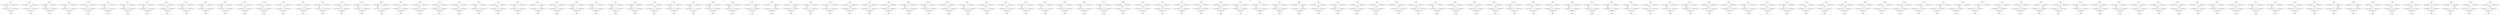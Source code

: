 digraph dot {
subgraph cluster_1 {
label="graph_1"graph[style="dashed"];
"graph_1_node_1016"[style="solid"shape="trapezium"label="1016
MEMCPY
(HtoD,1440000)
"];

"graph_1_node_1008"[style="solid"shape="trapezium"label="1008
MEMCPY
(HtoD,1440000)
"];

"graph_1_node_1000"[style="solid"shape="trapezium"label="1000
MEMCPY
(HtoD,1440000)
"];

"graph_1_node_992"[style="solid"shape="trapezium"label="992
MEMCPY
(HtoD,1440000)
"];

"graph_1_node_984"[style="solid"shape="trapezium"label="984
MEMCPY
(HtoD,1440000)
"];

"graph_1_node_976"[style="solid"shape="trapezium"label="976
MEMCPY
(HtoD,1440000)
"];

"graph_1_node_968"[style="solid"shape="trapezium"label="968
MEMCPY
(HtoD,1440000)
"];

"graph_1_node_960"[style="solid"shape="trapezium"label="960
MEMCPY
(HtoD,1440000)
"];

"graph_1_node_952"[style="solid"shape="trapezium"label="952
MEMCPY
(HtoD,1440000)
"];

"graph_1_node_944"[style="solid"shape="trapezium"label="944
MEMCPY
(HtoD,1440000)
"];

"graph_1_node_936"[style="solid"shape="trapezium"label="936
MEMCPY
(HtoD,1440000)
"];

"graph_1_node_928"[style="solid"shape="trapezium"label="928
MEMCPY
(HtoD,1440000)
"];

"graph_1_node_920"[style="solid"shape="trapezium"label="920
MEMCPY
(HtoD,1440000)
"];

"graph_1_node_912"[style="solid"shape="trapezium"label="912
MEMCPY
(HtoD,1440000)
"];

"graph_1_node_904"[style="solid"shape="trapezium"label="904
MEMCPY
(HtoD,1440000)
"];

"graph_1_node_896"[style="solid"shape="trapezium"label="896
MEMCPY
(HtoD,1440000)
"];

"graph_1_node_888"[style="solid"shape="trapezium"label="888
MEMCPY
(HtoD,1440000)
"];

"graph_1_node_880"[style="solid"shape="trapezium"label="880
MEMCPY
(HtoD,1440000)
"];

"graph_1_node_872"[style="solid"shape="trapezium"label="872
MEMCPY
(HtoD,1440000)
"];

"graph_1_node_864"[style="solid"shape="trapezium"label="864
MEMCPY
(HtoD,1440000)
"];

"graph_1_node_856"[style="solid"shape="trapezium"label="856
MEMCPY
(HtoD,1440000)
"];

"graph_1_node_848"[style="solid"shape="trapezium"label="848
MEMCPY
(HtoD,1440000)
"];

"graph_1_node_840"[style="solid"shape="trapezium"label="840
MEMCPY
(HtoD,1440000)
"];

"graph_1_node_832"[style="solid"shape="trapezium"label="832
MEMCPY
(HtoD,1440000)
"];

"graph_1_node_824"[style="solid"shape="trapezium"label="824
MEMCPY
(HtoD,1440000)
"];

"graph_1_node_816"[style="solid"shape="trapezium"label="816
MEMCPY
(HtoD,1440000)
"];

"graph_1_node_808"[style="solid"shape="trapezium"label="808
MEMCPY
(HtoD,1440000)
"];

"graph_1_node_800"[style="solid"shape="trapezium"label="800
MEMCPY
(HtoD,1440000)
"];

"graph_1_node_792"[style="solid"shape="trapezium"label="792
MEMCPY
(HtoD,1440000)
"];

"graph_1_node_784"[style="solid"shape="trapezium"label="784
MEMCPY
(HtoD,1440000)
"];

"graph_1_node_776"[style="solid"shape="trapezium"label="776
MEMCPY
(HtoD,1440000)
"];

"graph_1_node_768"[style="solid"shape="trapezium"label="768
MEMCPY
(HtoD,1440000)
"];

"graph_1_node_760"[style="solid"shape="trapezium"label="760
MEMCPY
(HtoD,1440000)
"];

"graph_1_node_752"[style="solid"shape="trapezium"label="752
MEMCPY
(HtoD,1440000)
"];

"graph_1_node_744"[style="solid"shape="trapezium"label="744
MEMCPY
(HtoD,1440000)
"];

"graph_1_node_736"[style="solid"shape="trapezium"label="736
MEMCPY
(HtoD,1440000)
"];

"graph_1_node_728"[style="solid"shape="trapezium"label="728
MEMCPY
(HtoD,1440000)
"];

"graph_1_node_720"[style="solid"shape="trapezium"label="720
MEMCPY
(HtoD,1440000)
"];

"graph_1_node_712"[style="solid"shape="trapezium"label="712
MEMCPY
(HtoD,1440000)
"];

"graph_1_node_704"[style="solid"shape="trapezium"label="704
MEMCPY
(HtoD,1440000)
"];

"graph_1_node_696"[style="solid"shape="trapezium"label="696
MEMCPY
(HtoD,1440000)
"];

"graph_1_node_688"[style="solid"shape="trapezium"label="688
MEMCPY
(HtoD,1440000)
"];

"graph_1_node_680"[style="solid"shape="trapezium"label="680
MEMCPY
(HtoD,1440000)
"];

"graph_1_node_672"[style="solid"shape="trapezium"label="672
MEMCPY
(HtoD,1440000)
"];

"graph_1_node_664"[style="solid"shape="trapezium"label="664
MEMCPY
(HtoD,1440000)
"];

"graph_1_node_656"[style="solid"shape="trapezium"label="656
MEMCPY
(HtoD,1440000)
"];

"graph_1_node_648"[style="solid"shape="trapezium"label="648
MEMCPY
(HtoD,1440000)
"];

"graph_1_node_640"[style="solid"shape="trapezium"label="640
MEMCPY
(HtoD,1440000)
"];

"graph_1_node_632"[style="solid"shape="trapezium"label="632
MEMCPY
(HtoD,1440000)
"];

"graph_1_node_624"[style="solid"shape="trapezium"label="624
MEMCPY
(HtoD,1440000)
"];

"graph_1_node_616"[style="solid"shape="trapezium"label="616
MEMCPY
(HtoD,1440000)
"];

"graph_1_node_608"[style="solid"shape="trapezium"label="608
MEMCPY
(HtoD,1440000)
"];

"graph_1_node_600"[style="solid"shape="trapezium"label="600
MEMCPY
(HtoD,1440000)
"];

"graph_1_node_592"[style="solid"shape="trapezium"label="592
MEMCPY
(HtoD,1440000)
"];

"graph_1_node_584"[style="solid"shape="trapezium"label="584
MEMCPY
(HtoD,1440000)
"];

"graph_1_node_576"[style="solid"shape="trapezium"label="576
MEMCPY
(HtoD,1440000)
"];

"graph_1_node_568"[style="solid"shape="trapezium"label="568
MEMCPY
(HtoD,1440000)
"];

"graph_1_node_560"[style="solid"shape="trapezium"label="560
MEMCPY
(HtoD,1440000)
"];

"graph_1_node_552"[style="solid"shape="trapezium"label="552
MEMCPY
(HtoD,1440000)
"];

"graph_1_node_544"[style="solid"shape="trapezium"label="544
MEMCPY
(HtoD,1440000)
"];

"graph_1_node_536"[style="solid"shape="trapezium"label="536
MEMCPY
(HtoD,1440000)
"];

"graph_1_node_528"[style="solid"shape="trapezium"label="528
MEMCPY
(HtoD,1440000)
"];

"graph_1_node_520"[style="solid"shape="trapezium"label="520
MEMCPY
(HtoD,1440000)
"];

"graph_1_node_512"[style="solid"shape="trapezium"label="512
MEMCPY
(HtoD,1440000)
"];

"graph_1_node_504"[style="solid"shape="trapezium"label="504
MEMCPY
(HtoD,1440000)
"];

"graph_1_node_496"[style="solid"shape="trapezium"label="496
MEMCPY
(HtoD,1440000)
"];

"graph_1_node_488"[style="solid"shape="trapezium"label="488
MEMCPY
(HtoD,1440000)
"];

"graph_1_node_480"[style="solid"shape="trapezium"label="480
MEMCPY
(HtoD,1440000)
"];

"graph_1_node_472"[style="solid"shape="trapezium"label="472
MEMCPY
(HtoD,1440000)
"];

"graph_1_node_464"[style="solid"shape="trapezium"label="464
MEMCPY
(HtoD,1440000)
"];

"graph_1_node_456"[style="solid"shape="trapezium"label="456
MEMCPY
(HtoD,1440000)
"];

"graph_1_node_448"[style="solid"shape="trapezium"label="448
MEMCPY
(HtoD,1440000)
"];

"graph_1_node_440"[style="solid"shape="trapezium"label="440
MEMCPY
(HtoD,1440000)
"];

"graph_1_node_432"[style="solid"shape="trapezium"label="432
MEMCPY
(HtoD,1440000)
"];

"graph_1_node_424"[style="solid"shape="trapezium"label="424
MEMCPY
(HtoD,1440000)
"];

"graph_1_node_416"[style="solid"shape="trapezium"label="416
MEMCPY
(HtoD,1440000)
"];

"graph_1_node_408"[style="solid"shape="trapezium"label="408
MEMCPY
(HtoD,1440000)
"];

"graph_1_node_400"[style="solid"shape="trapezium"label="400
MEMCPY
(HtoD,1440000)
"];

"graph_1_node_392"[style="solid"shape="trapezium"label="392
MEMCPY
(HtoD,1440000)
"];

"graph_1_node_384"[style="solid"shape="trapezium"label="384
MEMCPY
(HtoD,1440000)
"];

"graph_1_node_376"[style="solid"shape="trapezium"label="376
MEMCPY
(HtoD,1440000)
"];

"graph_1_node_368"[style="solid"shape="trapezium"label="368
MEMCPY
(HtoD,1440000)
"];

"graph_1_node_360"[style="solid"shape="trapezium"label="360
MEMCPY
(HtoD,1440000)
"];

"graph_1_node_352"[style="solid"shape="trapezium"label="352
MEMCPY
(HtoD,1440000)
"];

"graph_1_node_344"[style="solid"shape="trapezium"label="344
MEMCPY
(HtoD,1440000)
"];

"graph_1_node_336"[style="solid"shape="trapezium"label="336
MEMCPY
(HtoD,1440000)
"];

"graph_1_node_328"[style="solid"shape="trapezium"label="328
MEMCPY
(HtoD,1440000)
"];

"graph_1_node_320"[style="solid"shape="trapezium"label="320
MEMCPY
(HtoD,1440000)
"];

"graph_1_node_312"[style="solid"shape="trapezium"label="312
MEMCPY
(HtoD,1440000)
"];

"graph_1_node_304"[style="solid"shape="trapezium"label="304
MEMCPY
(HtoD,1440000)
"];

"graph_1_node_296"[style="solid"shape="trapezium"label="296
MEMCPY
(HtoD,1440000)
"];

"graph_1_node_288"[style="solid"shape="trapezium"label="288
MEMCPY
(HtoD,1440000)
"];

"graph_1_node_280"[style="solid"shape="trapezium"label="280
MEMCPY
(HtoD,1440000)
"];

"graph_1_node_272"[style="solid"shape="trapezium"label="272
MEMCPY
(HtoD,1440000)
"];

"graph_1_node_264"[style="solid"shape="trapezium"label="264
MEMCPY
(HtoD,1440000)
"];

"graph_1_node_256"[style="solid"shape="trapezium"label="256
MEMCPY
(HtoD,1440000)
"];

"graph_1_node_248"[style="solid"shape="trapezium"label="248
MEMCPY
(HtoD,1440000)
"];

"graph_1_node_240"[style="solid"shape="trapezium"label="240
MEMCPY
(HtoD,1440000)
"];

"graph_1_node_232"[style="solid"shape="trapezium"label="232
MEMCPY
(HtoD,1440000)
"];

"graph_1_node_224"[style="solid"shape="trapezium"label="224
MEMCPY
(HtoD,1440000)
"];

"graph_1_node_216"[style="solid"shape="trapezium"label="216
MEMCPY
(HtoD,1440000)
"];

"graph_1_node_208"[style="solid"shape="trapezium"label="208
MEMCPY
(HtoD,1440000)
"];

"graph_1_node_200"[style="solid"shape="trapezium"label="200
MEMCPY
(HtoD,1440000)
"];

"graph_1_node_192"[style="solid"shape="trapezium"label="192
MEMCPY
(HtoD,1440000)
"];

"graph_1_node_184"[style="solid"shape="trapezium"label="184
MEMCPY
(HtoD,1440000)
"];

"graph_1_node_176"[style="solid"shape="trapezium"label="176
MEMCPY
(HtoD,1440000)
"];

"graph_1_node_168"[style="solid"shape="trapezium"label="168
MEMCPY
(HtoD,1440000)
"];

"graph_1_node_160"[style="solid"shape="trapezium"label="160
MEMCPY
(HtoD,1440000)
"];

"graph_1_node_152"[style="solid"shape="trapezium"label="152
MEMCPY
(HtoD,1440000)
"];

"graph_1_node_144"[style="solid"shape="trapezium"label="144
MEMCPY
(HtoD,1440000)
"];

"graph_1_node_136"[style="solid"shape="trapezium"label="136
MEMCPY
(HtoD,1440000)
"];

"graph_1_node_128"[style="solid"shape="trapezium"label="128
MEMCPY
(HtoD,1440000)
"];

"graph_1_node_120"[style="solid"shape="trapezium"label="120
MEMCPY
(HtoD,1440000)
"];

"graph_1_node_112"[style="solid"shape="trapezium"label="112
MEMCPY
(HtoD,1440000)
"];

"graph_1_node_104"[style="solid"shape="trapezium"label="104
MEMCPY
(HtoD,1440000)
"];

"graph_1_node_96"[style="solid"shape="trapezium"label="96
MEMCPY
(HtoD,1440000)
"];

"graph_1_node_88"[style="solid"shape="trapezium"label="88
MEMCPY
(HtoD,1440000)
"];

"graph_1_node_80"[style="solid"shape="trapezium"label="80
MEMCPY
(HtoD,1440000)
"];

"graph_1_node_72"[style="solid"shape="trapezium"label="72
MEMCPY
(HtoD,1440000)
"];

"graph_1_node_64"[style="solid"shape="trapezium"label="64
MEMCPY
(HtoD,1440000)
"];

"graph_1_node_56"[style="solid"shape="trapezium"label="56
MEMCPY
(HtoD,1440000)
"];

"graph_1_node_48"[style="solid"shape="trapezium"label="48
MEMCPY
(HtoD,1440000)
"];

"graph_1_node_40"[style="solid"shape="trapezium"label="40
MEMCPY
(HtoD,1440000)
"];

"graph_1_node_32"[style="solid"shape="trapezium"label="32
MEMCPY
(HtoD,1440000)
"];

"graph_1_node_24"[style="solid"shape="trapezium"label="24
MEMCPY
(HtoD,1440000)
"];

"graph_1_node_16"[style="solid"shape="trapezium"label="16
MEMCPY
(HtoD,1440000)
"];

"graph_1_node_8"[style="solid"shape="trapezium"label="8
MEMCPY
(HtoD,1440000)
"];

"graph_1_node_0"[style="solid"shape="trapezium"label="0
MEMCPY
(HtoD,1440000)
"];

"graph_1_node_1"[style="bold"
shape="octagon"label="1
_Z20imageBlur_horizontalPfS_mm
"];

"graph_1_node_2"[style="bold"
shape="octagon"label="2
_Z18imageBlur_verticalPfS_mm
"];

"graph_1_node_3"[style="solid"shape="rectangle"label="3
EMPTY
"];

"graph_1_node_4"[style="bold"
shape="octagon"label="4
_Z19gradient_horizontalPfS_mm
"];

"graph_1_node_5"[style="bold"
shape="octagon"label="5
_Z17gradient_verticalPfS_mm
"];

"graph_1_node_6"[style="bold"
shape="octagon"label="6
_Z11sobelFilterPfS_S_S_mm
"];

"graph_1_node_7"[style="solid"shape="trapezium"label="7
MEMCPY
(DtoH,1440000)
"];

"graph_1_node_9"[style="bold"
shape="octagon"label="9
_Z20imageBlur_horizontalPfS_mm
"];

"graph_1_node_10"[style="bold"
shape="octagon"label="10
_Z18imageBlur_verticalPfS_mm
"];

"graph_1_node_11"[style="solid"shape="rectangle"label="11
EMPTY
"];

"graph_1_node_12"[style="bold"
shape="octagon"label="12
_Z19gradient_horizontalPfS_mm
"];

"graph_1_node_13"[style="bold"
shape="octagon"label="13
_Z17gradient_verticalPfS_mm
"];

"graph_1_node_14"[style="bold"
shape="octagon"label="14
_Z11sobelFilterPfS_S_S_mm
"];

"graph_1_node_15"[style="solid"shape="trapezium"label="15
MEMCPY
(DtoH,1440000)
"];

"graph_1_node_17"[style="bold"
shape="octagon"label="17
_Z20imageBlur_horizontalPfS_mm
"];

"graph_1_node_18"[style="bold"
shape="octagon"label="18
_Z18imageBlur_verticalPfS_mm
"];

"graph_1_node_19"[style="solid"shape="rectangle"label="19
EMPTY
"];

"graph_1_node_20"[style="bold"
shape="octagon"label="20
_Z19gradient_horizontalPfS_mm
"];

"graph_1_node_21"[style="bold"
shape="octagon"label="21
_Z17gradient_verticalPfS_mm
"];

"graph_1_node_22"[style="bold"
shape="octagon"label="22
_Z11sobelFilterPfS_S_S_mm
"];

"graph_1_node_23"[style="solid"shape="trapezium"label="23
MEMCPY
(DtoH,1440000)
"];

"graph_1_node_25"[style="bold"
shape="octagon"label="25
_Z20imageBlur_horizontalPfS_mm
"];

"graph_1_node_26"[style="bold"
shape="octagon"label="26
_Z18imageBlur_verticalPfS_mm
"];

"graph_1_node_27"[style="solid"shape="rectangle"label="27
EMPTY
"];

"graph_1_node_28"[style="bold"
shape="octagon"label="28
_Z19gradient_horizontalPfS_mm
"];

"graph_1_node_29"[style="bold"
shape="octagon"label="29
_Z17gradient_verticalPfS_mm
"];

"graph_1_node_30"[style="bold"
shape="octagon"label="30
_Z11sobelFilterPfS_S_S_mm
"];

"graph_1_node_31"[style="solid"shape="trapezium"label="31
MEMCPY
(DtoH,1440000)
"];

"graph_1_node_33"[style="bold"
shape="octagon"label="33
_Z20imageBlur_horizontalPfS_mm
"];

"graph_1_node_34"[style="bold"
shape="octagon"label="34
_Z18imageBlur_verticalPfS_mm
"];

"graph_1_node_35"[style="solid"shape="rectangle"label="35
EMPTY
"];

"graph_1_node_36"[style="bold"
shape="octagon"label="36
_Z19gradient_horizontalPfS_mm
"];

"graph_1_node_37"[style="bold"
shape="octagon"label="37
_Z17gradient_verticalPfS_mm
"];

"graph_1_node_38"[style="bold"
shape="octagon"label="38
_Z11sobelFilterPfS_S_S_mm
"];

"graph_1_node_39"[style="solid"shape="trapezium"label="39
MEMCPY
(DtoH,1440000)
"];

"graph_1_node_41"[style="bold"
shape="octagon"label="41
_Z20imageBlur_horizontalPfS_mm
"];

"graph_1_node_42"[style="bold"
shape="octagon"label="42
_Z18imageBlur_verticalPfS_mm
"];

"graph_1_node_43"[style="solid"shape="rectangle"label="43
EMPTY
"];

"graph_1_node_44"[style="bold"
shape="octagon"label="44
_Z19gradient_horizontalPfS_mm
"];

"graph_1_node_45"[style="bold"
shape="octagon"label="45
_Z17gradient_verticalPfS_mm
"];

"graph_1_node_46"[style="bold"
shape="octagon"label="46
_Z11sobelFilterPfS_S_S_mm
"];

"graph_1_node_47"[style="solid"shape="trapezium"label="47
MEMCPY
(DtoH,1440000)
"];

"graph_1_node_49"[style="bold"
shape="octagon"label="49
_Z20imageBlur_horizontalPfS_mm
"];

"graph_1_node_50"[style="bold"
shape="octagon"label="50
_Z18imageBlur_verticalPfS_mm
"];

"graph_1_node_51"[style="solid"shape="rectangle"label="51
EMPTY
"];

"graph_1_node_52"[style="bold"
shape="octagon"label="52
_Z19gradient_horizontalPfS_mm
"];

"graph_1_node_53"[style="bold"
shape="octagon"label="53
_Z17gradient_verticalPfS_mm
"];

"graph_1_node_54"[style="bold"
shape="octagon"label="54
_Z11sobelFilterPfS_S_S_mm
"];

"graph_1_node_55"[style="solid"shape="trapezium"label="55
MEMCPY
(DtoH,1440000)
"];

"graph_1_node_57"[style="bold"
shape="octagon"label="57
_Z20imageBlur_horizontalPfS_mm
"];

"graph_1_node_58"[style="bold"
shape="octagon"label="58
_Z18imageBlur_verticalPfS_mm
"];

"graph_1_node_59"[style="solid"shape="rectangle"label="59
EMPTY
"];

"graph_1_node_60"[style="bold"
shape="octagon"label="60
_Z19gradient_horizontalPfS_mm
"];

"graph_1_node_61"[style="bold"
shape="octagon"label="61
_Z17gradient_verticalPfS_mm
"];

"graph_1_node_62"[style="bold"
shape="octagon"label="62
_Z11sobelFilterPfS_S_S_mm
"];

"graph_1_node_63"[style="solid"shape="trapezium"label="63
MEMCPY
(DtoH,1440000)
"];

"graph_1_node_65"[style="bold"
shape="octagon"label="65
_Z20imageBlur_horizontalPfS_mm
"];

"graph_1_node_66"[style="bold"
shape="octagon"label="66
_Z18imageBlur_verticalPfS_mm
"];

"graph_1_node_67"[style="solid"shape="rectangle"label="67
EMPTY
"];

"graph_1_node_68"[style="bold"
shape="octagon"label="68
_Z19gradient_horizontalPfS_mm
"];

"graph_1_node_69"[style="bold"
shape="octagon"label="69
_Z17gradient_verticalPfS_mm
"];

"graph_1_node_70"[style="bold"
shape="octagon"label="70
_Z11sobelFilterPfS_S_S_mm
"];

"graph_1_node_71"[style="solid"shape="trapezium"label="71
MEMCPY
(DtoH,1440000)
"];

"graph_1_node_73"[style="bold"
shape="octagon"label="73
_Z20imageBlur_horizontalPfS_mm
"];

"graph_1_node_74"[style="bold"
shape="octagon"label="74
_Z18imageBlur_verticalPfS_mm
"];

"graph_1_node_75"[style="solid"shape="rectangle"label="75
EMPTY
"];

"graph_1_node_76"[style="bold"
shape="octagon"label="76
_Z19gradient_horizontalPfS_mm
"];

"graph_1_node_77"[style="bold"
shape="octagon"label="77
_Z17gradient_verticalPfS_mm
"];

"graph_1_node_78"[style="bold"
shape="octagon"label="78
_Z11sobelFilterPfS_S_S_mm
"];

"graph_1_node_79"[style="solid"shape="trapezium"label="79
MEMCPY
(DtoH,1440000)
"];

"graph_1_node_81"[style="bold"
shape="octagon"label="81
_Z20imageBlur_horizontalPfS_mm
"];

"graph_1_node_82"[style="bold"
shape="octagon"label="82
_Z18imageBlur_verticalPfS_mm
"];

"graph_1_node_83"[style="solid"shape="rectangle"label="83
EMPTY
"];

"graph_1_node_84"[style="bold"
shape="octagon"label="84
_Z19gradient_horizontalPfS_mm
"];

"graph_1_node_85"[style="bold"
shape="octagon"label="85
_Z17gradient_verticalPfS_mm
"];

"graph_1_node_86"[style="bold"
shape="octagon"label="86
_Z11sobelFilterPfS_S_S_mm
"];

"graph_1_node_87"[style="solid"shape="trapezium"label="87
MEMCPY
(DtoH,1440000)
"];

"graph_1_node_89"[style="bold"
shape="octagon"label="89
_Z20imageBlur_horizontalPfS_mm
"];

"graph_1_node_90"[style="bold"
shape="octagon"label="90
_Z18imageBlur_verticalPfS_mm
"];

"graph_1_node_91"[style="solid"shape="rectangle"label="91
EMPTY
"];

"graph_1_node_92"[style="bold"
shape="octagon"label="92
_Z19gradient_horizontalPfS_mm
"];

"graph_1_node_93"[style="bold"
shape="octagon"label="93
_Z17gradient_verticalPfS_mm
"];

"graph_1_node_94"[style="bold"
shape="octagon"label="94
_Z11sobelFilterPfS_S_S_mm
"];

"graph_1_node_95"[style="solid"shape="trapezium"label="95
MEMCPY
(DtoH,1440000)
"];

"graph_1_node_97"[style="bold"
shape="octagon"label="97
_Z20imageBlur_horizontalPfS_mm
"];

"graph_1_node_98"[style="bold"
shape="octagon"label="98
_Z18imageBlur_verticalPfS_mm
"];

"graph_1_node_99"[style="solid"shape="rectangle"label="99
EMPTY
"];

"graph_1_node_100"[style="bold"
shape="octagon"label="100
_Z19gradient_horizontalPfS_mm
"];

"graph_1_node_101"[style="bold"
shape="octagon"label="101
_Z17gradient_verticalPfS_mm
"];

"graph_1_node_102"[style="bold"
shape="octagon"label="102
_Z11sobelFilterPfS_S_S_mm
"];

"graph_1_node_103"[style="solid"shape="trapezium"label="103
MEMCPY
(DtoH,1440000)
"];

"graph_1_node_105"[style="bold"
shape="octagon"label="105
_Z20imageBlur_horizontalPfS_mm
"];

"graph_1_node_106"[style="bold"
shape="octagon"label="106
_Z18imageBlur_verticalPfS_mm
"];

"graph_1_node_107"[style="solid"shape="rectangle"label="107
EMPTY
"];

"graph_1_node_108"[style="bold"
shape="octagon"label="108
_Z19gradient_horizontalPfS_mm
"];

"graph_1_node_109"[style="bold"
shape="octagon"label="109
_Z17gradient_verticalPfS_mm
"];

"graph_1_node_110"[style="bold"
shape="octagon"label="110
_Z11sobelFilterPfS_S_S_mm
"];

"graph_1_node_111"[style="solid"shape="trapezium"label="111
MEMCPY
(DtoH,1440000)
"];

"graph_1_node_113"[style="bold"
shape="octagon"label="113
_Z20imageBlur_horizontalPfS_mm
"];

"graph_1_node_114"[style="bold"
shape="octagon"label="114
_Z18imageBlur_verticalPfS_mm
"];

"graph_1_node_115"[style="solid"shape="rectangle"label="115
EMPTY
"];

"graph_1_node_116"[style="bold"
shape="octagon"label="116
_Z19gradient_horizontalPfS_mm
"];

"graph_1_node_117"[style="bold"
shape="octagon"label="117
_Z17gradient_verticalPfS_mm
"];

"graph_1_node_118"[style="bold"
shape="octagon"label="118
_Z11sobelFilterPfS_S_S_mm
"];

"graph_1_node_119"[style="solid"shape="trapezium"label="119
MEMCPY
(DtoH,1440000)
"];

"graph_1_node_121"[style="bold"
shape="octagon"label="121
_Z20imageBlur_horizontalPfS_mm
"];

"graph_1_node_122"[style="bold"
shape="octagon"label="122
_Z18imageBlur_verticalPfS_mm
"];

"graph_1_node_123"[style="solid"shape="rectangle"label="123
EMPTY
"];

"graph_1_node_124"[style="bold"
shape="octagon"label="124
_Z19gradient_horizontalPfS_mm
"];

"graph_1_node_125"[style="bold"
shape="octagon"label="125
_Z17gradient_verticalPfS_mm
"];

"graph_1_node_126"[style="bold"
shape="octagon"label="126
_Z11sobelFilterPfS_S_S_mm
"];

"graph_1_node_127"[style="solid"shape="trapezium"label="127
MEMCPY
(DtoH,1440000)
"];

"graph_1_node_129"[style="bold"
shape="octagon"label="129
_Z20imageBlur_horizontalPfS_mm
"];

"graph_1_node_130"[style="bold"
shape="octagon"label="130
_Z18imageBlur_verticalPfS_mm
"];

"graph_1_node_131"[style="solid"shape="rectangle"label="131
EMPTY
"];

"graph_1_node_132"[style="bold"
shape="octagon"label="132
_Z19gradient_horizontalPfS_mm
"];

"graph_1_node_133"[style="bold"
shape="octagon"label="133
_Z17gradient_verticalPfS_mm
"];

"graph_1_node_134"[style="bold"
shape="octagon"label="134
_Z11sobelFilterPfS_S_S_mm
"];

"graph_1_node_135"[style="solid"shape="trapezium"label="135
MEMCPY
(DtoH,1440000)
"];

"graph_1_node_137"[style="bold"
shape="octagon"label="137
_Z20imageBlur_horizontalPfS_mm
"];

"graph_1_node_138"[style="bold"
shape="octagon"label="138
_Z18imageBlur_verticalPfS_mm
"];

"graph_1_node_139"[style="solid"shape="rectangle"label="139
EMPTY
"];

"graph_1_node_140"[style="bold"
shape="octagon"label="140
_Z19gradient_horizontalPfS_mm
"];

"graph_1_node_141"[style="bold"
shape="octagon"label="141
_Z17gradient_verticalPfS_mm
"];

"graph_1_node_142"[style="bold"
shape="octagon"label="142
_Z11sobelFilterPfS_S_S_mm
"];

"graph_1_node_143"[style="solid"shape="trapezium"label="143
MEMCPY
(DtoH,1440000)
"];

"graph_1_node_145"[style="bold"
shape="octagon"label="145
_Z20imageBlur_horizontalPfS_mm
"];

"graph_1_node_146"[style="bold"
shape="octagon"label="146
_Z18imageBlur_verticalPfS_mm
"];

"graph_1_node_147"[style="solid"shape="rectangle"label="147
EMPTY
"];

"graph_1_node_148"[style="bold"
shape="octagon"label="148
_Z19gradient_horizontalPfS_mm
"];

"graph_1_node_149"[style="bold"
shape="octagon"label="149
_Z17gradient_verticalPfS_mm
"];

"graph_1_node_150"[style="bold"
shape="octagon"label="150
_Z11sobelFilterPfS_S_S_mm
"];

"graph_1_node_151"[style="solid"shape="trapezium"label="151
MEMCPY
(DtoH,1440000)
"];

"graph_1_node_153"[style="bold"
shape="octagon"label="153
_Z20imageBlur_horizontalPfS_mm
"];

"graph_1_node_154"[style="bold"
shape="octagon"label="154
_Z18imageBlur_verticalPfS_mm
"];

"graph_1_node_155"[style="solid"shape="rectangle"label="155
EMPTY
"];

"graph_1_node_156"[style="bold"
shape="octagon"label="156
_Z19gradient_horizontalPfS_mm
"];

"graph_1_node_157"[style="bold"
shape="octagon"label="157
_Z17gradient_verticalPfS_mm
"];

"graph_1_node_158"[style="bold"
shape="octagon"label="158
_Z11sobelFilterPfS_S_S_mm
"];

"graph_1_node_159"[style="solid"shape="trapezium"label="159
MEMCPY
(DtoH,1440000)
"];

"graph_1_node_161"[style="bold"
shape="octagon"label="161
_Z20imageBlur_horizontalPfS_mm
"];

"graph_1_node_162"[style="bold"
shape="octagon"label="162
_Z18imageBlur_verticalPfS_mm
"];

"graph_1_node_163"[style="solid"shape="rectangle"label="163
EMPTY
"];

"graph_1_node_164"[style="bold"
shape="octagon"label="164
_Z19gradient_horizontalPfS_mm
"];

"graph_1_node_165"[style="bold"
shape="octagon"label="165
_Z17gradient_verticalPfS_mm
"];

"graph_1_node_166"[style="bold"
shape="octagon"label="166
_Z11sobelFilterPfS_S_S_mm
"];

"graph_1_node_167"[style="solid"shape="trapezium"label="167
MEMCPY
(DtoH,1440000)
"];

"graph_1_node_169"[style="bold"
shape="octagon"label="169
_Z20imageBlur_horizontalPfS_mm
"];

"graph_1_node_170"[style="bold"
shape="octagon"label="170
_Z18imageBlur_verticalPfS_mm
"];

"graph_1_node_171"[style="solid"shape="rectangle"label="171
EMPTY
"];

"graph_1_node_172"[style="bold"
shape="octagon"label="172
_Z19gradient_horizontalPfS_mm
"];

"graph_1_node_173"[style="bold"
shape="octagon"label="173
_Z17gradient_verticalPfS_mm
"];

"graph_1_node_174"[style="bold"
shape="octagon"label="174
_Z11sobelFilterPfS_S_S_mm
"];

"graph_1_node_175"[style="solid"shape="trapezium"label="175
MEMCPY
(DtoH,1440000)
"];

"graph_1_node_177"[style="bold"
shape="octagon"label="177
_Z20imageBlur_horizontalPfS_mm
"];

"graph_1_node_178"[style="bold"
shape="octagon"label="178
_Z18imageBlur_verticalPfS_mm
"];

"graph_1_node_179"[style="solid"shape="rectangle"label="179
EMPTY
"];

"graph_1_node_180"[style="bold"
shape="octagon"label="180
_Z19gradient_horizontalPfS_mm
"];

"graph_1_node_181"[style="bold"
shape="octagon"label="181
_Z17gradient_verticalPfS_mm
"];

"graph_1_node_182"[style="bold"
shape="octagon"label="182
_Z11sobelFilterPfS_S_S_mm
"];

"graph_1_node_183"[style="solid"shape="trapezium"label="183
MEMCPY
(DtoH,1440000)
"];

"graph_1_node_185"[style="bold"
shape="octagon"label="185
_Z20imageBlur_horizontalPfS_mm
"];

"graph_1_node_186"[style="bold"
shape="octagon"label="186
_Z18imageBlur_verticalPfS_mm
"];

"graph_1_node_187"[style="solid"shape="rectangle"label="187
EMPTY
"];

"graph_1_node_188"[style="bold"
shape="octagon"label="188
_Z19gradient_horizontalPfS_mm
"];

"graph_1_node_189"[style="bold"
shape="octagon"label="189
_Z17gradient_verticalPfS_mm
"];

"graph_1_node_190"[style="bold"
shape="octagon"label="190
_Z11sobelFilterPfS_S_S_mm
"];

"graph_1_node_191"[style="solid"shape="trapezium"label="191
MEMCPY
(DtoH,1440000)
"];

"graph_1_node_193"[style="bold"
shape="octagon"label="193
_Z20imageBlur_horizontalPfS_mm
"];

"graph_1_node_194"[style="bold"
shape="octagon"label="194
_Z18imageBlur_verticalPfS_mm
"];

"graph_1_node_195"[style="solid"shape="rectangle"label="195
EMPTY
"];

"graph_1_node_196"[style="bold"
shape="octagon"label="196
_Z19gradient_horizontalPfS_mm
"];

"graph_1_node_197"[style="bold"
shape="octagon"label="197
_Z17gradient_verticalPfS_mm
"];

"graph_1_node_198"[style="bold"
shape="octagon"label="198
_Z11sobelFilterPfS_S_S_mm
"];

"graph_1_node_199"[style="solid"shape="trapezium"label="199
MEMCPY
(DtoH,1440000)
"];

"graph_1_node_201"[style="bold"
shape="octagon"label="201
_Z20imageBlur_horizontalPfS_mm
"];

"graph_1_node_202"[style="bold"
shape="octagon"label="202
_Z18imageBlur_verticalPfS_mm
"];

"graph_1_node_203"[style="solid"shape="rectangle"label="203
EMPTY
"];

"graph_1_node_204"[style="bold"
shape="octagon"label="204
_Z19gradient_horizontalPfS_mm
"];

"graph_1_node_205"[style="bold"
shape="octagon"label="205
_Z17gradient_verticalPfS_mm
"];

"graph_1_node_206"[style="bold"
shape="octagon"label="206
_Z11sobelFilterPfS_S_S_mm
"];

"graph_1_node_207"[style="solid"shape="trapezium"label="207
MEMCPY
(DtoH,1440000)
"];

"graph_1_node_209"[style="bold"
shape="octagon"label="209
_Z20imageBlur_horizontalPfS_mm
"];

"graph_1_node_210"[style="bold"
shape="octagon"label="210
_Z18imageBlur_verticalPfS_mm
"];

"graph_1_node_211"[style="solid"shape="rectangle"label="211
EMPTY
"];

"graph_1_node_212"[style="bold"
shape="octagon"label="212
_Z19gradient_horizontalPfS_mm
"];

"graph_1_node_213"[style="bold"
shape="octagon"label="213
_Z17gradient_verticalPfS_mm
"];

"graph_1_node_214"[style="bold"
shape="octagon"label="214
_Z11sobelFilterPfS_S_S_mm
"];

"graph_1_node_215"[style="solid"shape="trapezium"label="215
MEMCPY
(DtoH,1440000)
"];

"graph_1_node_217"[style="bold"
shape="octagon"label="217
_Z20imageBlur_horizontalPfS_mm
"];

"graph_1_node_218"[style="bold"
shape="octagon"label="218
_Z18imageBlur_verticalPfS_mm
"];

"graph_1_node_219"[style="solid"shape="rectangle"label="219
EMPTY
"];

"graph_1_node_220"[style="bold"
shape="octagon"label="220
_Z19gradient_horizontalPfS_mm
"];

"graph_1_node_221"[style="bold"
shape="octagon"label="221
_Z17gradient_verticalPfS_mm
"];

"graph_1_node_222"[style="bold"
shape="octagon"label="222
_Z11sobelFilterPfS_S_S_mm
"];

"graph_1_node_223"[style="solid"shape="trapezium"label="223
MEMCPY
(DtoH,1440000)
"];

"graph_1_node_225"[style="bold"
shape="octagon"label="225
_Z20imageBlur_horizontalPfS_mm
"];

"graph_1_node_226"[style="bold"
shape="octagon"label="226
_Z18imageBlur_verticalPfS_mm
"];

"graph_1_node_227"[style="solid"shape="rectangle"label="227
EMPTY
"];

"graph_1_node_228"[style="bold"
shape="octagon"label="228
_Z19gradient_horizontalPfS_mm
"];

"graph_1_node_229"[style="bold"
shape="octagon"label="229
_Z17gradient_verticalPfS_mm
"];

"graph_1_node_230"[style="bold"
shape="octagon"label="230
_Z11sobelFilterPfS_S_S_mm
"];

"graph_1_node_231"[style="solid"shape="trapezium"label="231
MEMCPY
(DtoH,1440000)
"];

"graph_1_node_233"[style="bold"
shape="octagon"label="233
_Z20imageBlur_horizontalPfS_mm
"];

"graph_1_node_234"[style="bold"
shape="octagon"label="234
_Z18imageBlur_verticalPfS_mm
"];

"graph_1_node_235"[style="solid"shape="rectangle"label="235
EMPTY
"];

"graph_1_node_236"[style="bold"
shape="octagon"label="236
_Z19gradient_horizontalPfS_mm
"];

"graph_1_node_237"[style="bold"
shape="octagon"label="237
_Z17gradient_verticalPfS_mm
"];

"graph_1_node_238"[style="bold"
shape="octagon"label="238
_Z11sobelFilterPfS_S_S_mm
"];

"graph_1_node_239"[style="solid"shape="trapezium"label="239
MEMCPY
(DtoH,1440000)
"];

"graph_1_node_241"[style="bold"
shape="octagon"label="241
_Z20imageBlur_horizontalPfS_mm
"];

"graph_1_node_242"[style="bold"
shape="octagon"label="242
_Z18imageBlur_verticalPfS_mm
"];

"graph_1_node_243"[style="solid"shape="rectangle"label="243
EMPTY
"];

"graph_1_node_244"[style="bold"
shape="octagon"label="244
_Z19gradient_horizontalPfS_mm
"];

"graph_1_node_245"[style="bold"
shape="octagon"label="245
_Z17gradient_verticalPfS_mm
"];

"graph_1_node_246"[style="bold"
shape="octagon"label="246
_Z11sobelFilterPfS_S_S_mm
"];

"graph_1_node_247"[style="solid"shape="trapezium"label="247
MEMCPY
(DtoH,1440000)
"];

"graph_1_node_249"[style="bold"
shape="octagon"label="249
_Z20imageBlur_horizontalPfS_mm
"];

"graph_1_node_250"[style="bold"
shape="octagon"label="250
_Z18imageBlur_verticalPfS_mm
"];

"graph_1_node_251"[style="solid"shape="rectangle"label="251
EMPTY
"];

"graph_1_node_252"[style="bold"
shape="octagon"label="252
_Z19gradient_horizontalPfS_mm
"];

"graph_1_node_253"[style="bold"
shape="octagon"label="253
_Z17gradient_verticalPfS_mm
"];

"graph_1_node_254"[style="bold"
shape="octagon"label="254
_Z11sobelFilterPfS_S_S_mm
"];

"graph_1_node_255"[style="solid"shape="trapezium"label="255
MEMCPY
(DtoH,1440000)
"];

"graph_1_node_257"[style="bold"
shape="octagon"label="257
_Z20imageBlur_horizontalPfS_mm
"];

"graph_1_node_258"[style="bold"
shape="octagon"label="258
_Z18imageBlur_verticalPfS_mm
"];

"graph_1_node_259"[style="solid"shape="rectangle"label="259
EMPTY
"];

"graph_1_node_260"[style="bold"
shape="octagon"label="260
_Z19gradient_horizontalPfS_mm
"];

"graph_1_node_261"[style="bold"
shape="octagon"label="261
_Z17gradient_verticalPfS_mm
"];

"graph_1_node_262"[style="bold"
shape="octagon"label="262
_Z11sobelFilterPfS_S_S_mm
"];

"graph_1_node_263"[style="solid"shape="trapezium"label="263
MEMCPY
(DtoH,1440000)
"];

"graph_1_node_265"[style="bold"
shape="octagon"label="265
_Z20imageBlur_horizontalPfS_mm
"];

"graph_1_node_266"[style="bold"
shape="octagon"label="266
_Z18imageBlur_verticalPfS_mm
"];

"graph_1_node_267"[style="solid"shape="rectangle"label="267
EMPTY
"];

"graph_1_node_268"[style="bold"
shape="octagon"label="268
_Z19gradient_horizontalPfS_mm
"];

"graph_1_node_269"[style="bold"
shape="octagon"label="269
_Z17gradient_verticalPfS_mm
"];

"graph_1_node_270"[style="bold"
shape="octagon"label="270
_Z11sobelFilterPfS_S_S_mm
"];

"graph_1_node_271"[style="solid"shape="trapezium"label="271
MEMCPY
(DtoH,1440000)
"];

"graph_1_node_273"[style="bold"
shape="octagon"label="273
_Z20imageBlur_horizontalPfS_mm
"];

"graph_1_node_274"[style="bold"
shape="octagon"label="274
_Z18imageBlur_verticalPfS_mm
"];

"graph_1_node_275"[style="solid"shape="rectangle"label="275
EMPTY
"];

"graph_1_node_276"[style="bold"
shape="octagon"label="276
_Z19gradient_horizontalPfS_mm
"];

"graph_1_node_277"[style="bold"
shape="octagon"label="277
_Z17gradient_verticalPfS_mm
"];

"graph_1_node_278"[style="bold"
shape="octagon"label="278
_Z11sobelFilterPfS_S_S_mm
"];

"graph_1_node_279"[style="solid"shape="trapezium"label="279
MEMCPY
(DtoH,1440000)
"];

"graph_1_node_281"[style="bold"
shape="octagon"label="281
_Z20imageBlur_horizontalPfS_mm
"];

"graph_1_node_282"[style="bold"
shape="octagon"label="282
_Z18imageBlur_verticalPfS_mm
"];

"graph_1_node_283"[style="solid"shape="rectangle"label="283
EMPTY
"];

"graph_1_node_284"[style="bold"
shape="octagon"label="284
_Z19gradient_horizontalPfS_mm
"];

"graph_1_node_285"[style="bold"
shape="octagon"label="285
_Z17gradient_verticalPfS_mm
"];

"graph_1_node_286"[style="bold"
shape="octagon"label="286
_Z11sobelFilterPfS_S_S_mm
"];

"graph_1_node_287"[style="solid"shape="trapezium"label="287
MEMCPY
(DtoH,1440000)
"];

"graph_1_node_289"[style="bold"
shape="octagon"label="289
_Z20imageBlur_horizontalPfS_mm
"];

"graph_1_node_290"[style="bold"
shape="octagon"label="290
_Z18imageBlur_verticalPfS_mm
"];

"graph_1_node_291"[style="solid"shape="rectangle"label="291
EMPTY
"];

"graph_1_node_292"[style="bold"
shape="octagon"label="292
_Z19gradient_horizontalPfS_mm
"];

"graph_1_node_293"[style="bold"
shape="octagon"label="293
_Z17gradient_verticalPfS_mm
"];

"graph_1_node_294"[style="bold"
shape="octagon"label="294
_Z11sobelFilterPfS_S_S_mm
"];

"graph_1_node_295"[style="solid"shape="trapezium"label="295
MEMCPY
(DtoH,1440000)
"];

"graph_1_node_297"[style="bold"
shape="octagon"label="297
_Z20imageBlur_horizontalPfS_mm
"];

"graph_1_node_298"[style="bold"
shape="octagon"label="298
_Z18imageBlur_verticalPfS_mm
"];

"graph_1_node_299"[style="solid"shape="rectangle"label="299
EMPTY
"];

"graph_1_node_300"[style="bold"
shape="octagon"label="300
_Z19gradient_horizontalPfS_mm
"];

"graph_1_node_301"[style="bold"
shape="octagon"label="301
_Z17gradient_verticalPfS_mm
"];

"graph_1_node_302"[style="bold"
shape="octagon"label="302
_Z11sobelFilterPfS_S_S_mm
"];

"graph_1_node_303"[style="solid"shape="trapezium"label="303
MEMCPY
(DtoH,1440000)
"];

"graph_1_node_305"[style="bold"
shape="octagon"label="305
_Z20imageBlur_horizontalPfS_mm
"];

"graph_1_node_306"[style="bold"
shape="octagon"label="306
_Z18imageBlur_verticalPfS_mm
"];

"graph_1_node_307"[style="solid"shape="rectangle"label="307
EMPTY
"];

"graph_1_node_308"[style="bold"
shape="octagon"label="308
_Z19gradient_horizontalPfS_mm
"];

"graph_1_node_309"[style="bold"
shape="octagon"label="309
_Z17gradient_verticalPfS_mm
"];

"graph_1_node_310"[style="bold"
shape="octagon"label="310
_Z11sobelFilterPfS_S_S_mm
"];

"graph_1_node_311"[style="solid"shape="trapezium"label="311
MEMCPY
(DtoH,1440000)
"];

"graph_1_node_313"[style="bold"
shape="octagon"label="313
_Z20imageBlur_horizontalPfS_mm
"];

"graph_1_node_314"[style="bold"
shape="octagon"label="314
_Z18imageBlur_verticalPfS_mm
"];

"graph_1_node_315"[style="solid"shape="rectangle"label="315
EMPTY
"];

"graph_1_node_316"[style="bold"
shape="octagon"label="316
_Z19gradient_horizontalPfS_mm
"];

"graph_1_node_317"[style="bold"
shape="octagon"label="317
_Z17gradient_verticalPfS_mm
"];

"graph_1_node_318"[style="bold"
shape="octagon"label="318
_Z11sobelFilterPfS_S_S_mm
"];

"graph_1_node_319"[style="solid"shape="trapezium"label="319
MEMCPY
(DtoH,1440000)
"];

"graph_1_node_321"[style="bold"
shape="octagon"label="321
_Z20imageBlur_horizontalPfS_mm
"];

"graph_1_node_322"[style="bold"
shape="octagon"label="322
_Z18imageBlur_verticalPfS_mm
"];

"graph_1_node_323"[style="solid"shape="rectangle"label="323
EMPTY
"];

"graph_1_node_324"[style="bold"
shape="octagon"label="324
_Z19gradient_horizontalPfS_mm
"];

"graph_1_node_325"[style="bold"
shape="octagon"label="325
_Z17gradient_verticalPfS_mm
"];

"graph_1_node_326"[style="bold"
shape="octagon"label="326
_Z11sobelFilterPfS_S_S_mm
"];

"graph_1_node_327"[style="solid"shape="trapezium"label="327
MEMCPY
(DtoH,1440000)
"];

"graph_1_node_329"[style="bold"
shape="octagon"label="329
_Z20imageBlur_horizontalPfS_mm
"];

"graph_1_node_330"[style="bold"
shape="octagon"label="330
_Z18imageBlur_verticalPfS_mm
"];

"graph_1_node_331"[style="solid"shape="rectangle"label="331
EMPTY
"];

"graph_1_node_332"[style="bold"
shape="octagon"label="332
_Z19gradient_horizontalPfS_mm
"];

"graph_1_node_333"[style="bold"
shape="octagon"label="333
_Z17gradient_verticalPfS_mm
"];

"graph_1_node_334"[style="bold"
shape="octagon"label="334
_Z11sobelFilterPfS_S_S_mm
"];

"graph_1_node_335"[style="solid"shape="trapezium"label="335
MEMCPY
(DtoH,1440000)
"];

"graph_1_node_337"[style="bold"
shape="octagon"label="337
_Z20imageBlur_horizontalPfS_mm
"];

"graph_1_node_338"[style="bold"
shape="octagon"label="338
_Z18imageBlur_verticalPfS_mm
"];

"graph_1_node_339"[style="solid"shape="rectangle"label="339
EMPTY
"];

"graph_1_node_340"[style="bold"
shape="octagon"label="340
_Z19gradient_horizontalPfS_mm
"];

"graph_1_node_341"[style="bold"
shape="octagon"label="341
_Z17gradient_verticalPfS_mm
"];

"graph_1_node_342"[style="bold"
shape="octagon"label="342
_Z11sobelFilterPfS_S_S_mm
"];

"graph_1_node_343"[style="solid"shape="trapezium"label="343
MEMCPY
(DtoH,1440000)
"];

"graph_1_node_345"[style="bold"
shape="octagon"label="345
_Z20imageBlur_horizontalPfS_mm
"];

"graph_1_node_346"[style="bold"
shape="octagon"label="346
_Z18imageBlur_verticalPfS_mm
"];

"graph_1_node_347"[style="solid"shape="rectangle"label="347
EMPTY
"];

"graph_1_node_348"[style="bold"
shape="octagon"label="348
_Z19gradient_horizontalPfS_mm
"];

"graph_1_node_349"[style="bold"
shape="octagon"label="349
_Z17gradient_verticalPfS_mm
"];

"graph_1_node_350"[style="bold"
shape="octagon"label="350
_Z11sobelFilterPfS_S_S_mm
"];

"graph_1_node_351"[style="solid"shape="trapezium"label="351
MEMCPY
(DtoH,1440000)
"];

"graph_1_node_353"[style="bold"
shape="octagon"label="353
_Z20imageBlur_horizontalPfS_mm
"];

"graph_1_node_354"[style="bold"
shape="octagon"label="354
_Z18imageBlur_verticalPfS_mm
"];

"graph_1_node_355"[style="solid"shape="rectangle"label="355
EMPTY
"];

"graph_1_node_356"[style="bold"
shape="octagon"label="356
_Z19gradient_horizontalPfS_mm
"];

"graph_1_node_357"[style="bold"
shape="octagon"label="357
_Z17gradient_verticalPfS_mm
"];

"graph_1_node_358"[style="bold"
shape="octagon"label="358
_Z11sobelFilterPfS_S_S_mm
"];

"graph_1_node_359"[style="solid"shape="trapezium"label="359
MEMCPY
(DtoH,1440000)
"];

"graph_1_node_361"[style="bold"
shape="octagon"label="361
_Z20imageBlur_horizontalPfS_mm
"];

"graph_1_node_362"[style="bold"
shape="octagon"label="362
_Z18imageBlur_verticalPfS_mm
"];

"graph_1_node_363"[style="solid"shape="rectangle"label="363
EMPTY
"];

"graph_1_node_364"[style="bold"
shape="octagon"label="364
_Z19gradient_horizontalPfS_mm
"];

"graph_1_node_365"[style="bold"
shape="octagon"label="365
_Z17gradient_verticalPfS_mm
"];

"graph_1_node_366"[style="bold"
shape="octagon"label="366
_Z11sobelFilterPfS_S_S_mm
"];

"graph_1_node_367"[style="solid"shape="trapezium"label="367
MEMCPY
(DtoH,1440000)
"];

"graph_1_node_369"[style="bold"
shape="octagon"label="369
_Z20imageBlur_horizontalPfS_mm
"];

"graph_1_node_370"[style="bold"
shape="octagon"label="370
_Z18imageBlur_verticalPfS_mm
"];

"graph_1_node_371"[style="solid"shape="rectangle"label="371
EMPTY
"];

"graph_1_node_372"[style="bold"
shape="octagon"label="372
_Z19gradient_horizontalPfS_mm
"];

"graph_1_node_373"[style="bold"
shape="octagon"label="373
_Z17gradient_verticalPfS_mm
"];

"graph_1_node_374"[style="bold"
shape="octagon"label="374
_Z11sobelFilterPfS_S_S_mm
"];

"graph_1_node_375"[style="solid"shape="trapezium"label="375
MEMCPY
(DtoH,1440000)
"];

"graph_1_node_377"[style="bold"
shape="octagon"label="377
_Z20imageBlur_horizontalPfS_mm
"];

"graph_1_node_378"[style="bold"
shape="octagon"label="378
_Z18imageBlur_verticalPfS_mm
"];

"graph_1_node_379"[style="solid"shape="rectangle"label="379
EMPTY
"];

"graph_1_node_380"[style="bold"
shape="octagon"label="380
_Z19gradient_horizontalPfS_mm
"];

"graph_1_node_381"[style="bold"
shape="octagon"label="381
_Z17gradient_verticalPfS_mm
"];

"graph_1_node_382"[style="bold"
shape="octagon"label="382
_Z11sobelFilterPfS_S_S_mm
"];

"graph_1_node_383"[style="solid"shape="trapezium"label="383
MEMCPY
(DtoH,1440000)
"];

"graph_1_node_385"[style="bold"
shape="octagon"label="385
_Z20imageBlur_horizontalPfS_mm
"];

"graph_1_node_386"[style="bold"
shape="octagon"label="386
_Z18imageBlur_verticalPfS_mm
"];

"graph_1_node_387"[style="solid"shape="rectangle"label="387
EMPTY
"];

"graph_1_node_388"[style="bold"
shape="octagon"label="388
_Z19gradient_horizontalPfS_mm
"];

"graph_1_node_389"[style="bold"
shape="octagon"label="389
_Z17gradient_verticalPfS_mm
"];

"graph_1_node_390"[style="bold"
shape="octagon"label="390
_Z11sobelFilterPfS_S_S_mm
"];

"graph_1_node_391"[style="solid"shape="trapezium"label="391
MEMCPY
(DtoH,1440000)
"];

"graph_1_node_393"[style="bold"
shape="octagon"label="393
_Z20imageBlur_horizontalPfS_mm
"];

"graph_1_node_394"[style="bold"
shape="octagon"label="394
_Z18imageBlur_verticalPfS_mm
"];

"graph_1_node_395"[style="solid"shape="rectangle"label="395
EMPTY
"];

"graph_1_node_396"[style="bold"
shape="octagon"label="396
_Z19gradient_horizontalPfS_mm
"];

"graph_1_node_397"[style="bold"
shape="octagon"label="397
_Z17gradient_verticalPfS_mm
"];

"graph_1_node_398"[style="bold"
shape="octagon"label="398
_Z11sobelFilterPfS_S_S_mm
"];

"graph_1_node_399"[style="solid"shape="trapezium"label="399
MEMCPY
(DtoH,1440000)
"];

"graph_1_node_401"[style="bold"
shape="octagon"label="401
_Z20imageBlur_horizontalPfS_mm
"];

"graph_1_node_402"[style="bold"
shape="octagon"label="402
_Z18imageBlur_verticalPfS_mm
"];

"graph_1_node_403"[style="solid"shape="rectangle"label="403
EMPTY
"];

"graph_1_node_404"[style="bold"
shape="octagon"label="404
_Z19gradient_horizontalPfS_mm
"];

"graph_1_node_405"[style="bold"
shape="octagon"label="405
_Z17gradient_verticalPfS_mm
"];

"graph_1_node_406"[style="bold"
shape="octagon"label="406
_Z11sobelFilterPfS_S_S_mm
"];

"graph_1_node_407"[style="solid"shape="trapezium"label="407
MEMCPY
(DtoH,1440000)
"];

"graph_1_node_409"[style="bold"
shape="octagon"label="409
_Z20imageBlur_horizontalPfS_mm
"];

"graph_1_node_410"[style="bold"
shape="octagon"label="410
_Z18imageBlur_verticalPfS_mm
"];

"graph_1_node_411"[style="solid"shape="rectangle"label="411
EMPTY
"];

"graph_1_node_412"[style="bold"
shape="octagon"label="412
_Z19gradient_horizontalPfS_mm
"];

"graph_1_node_413"[style="bold"
shape="octagon"label="413
_Z17gradient_verticalPfS_mm
"];

"graph_1_node_414"[style="bold"
shape="octagon"label="414
_Z11sobelFilterPfS_S_S_mm
"];

"graph_1_node_415"[style="solid"shape="trapezium"label="415
MEMCPY
(DtoH,1440000)
"];

"graph_1_node_417"[style="bold"
shape="octagon"label="417
_Z20imageBlur_horizontalPfS_mm
"];

"graph_1_node_418"[style="bold"
shape="octagon"label="418
_Z18imageBlur_verticalPfS_mm
"];

"graph_1_node_419"[style="solid"shape="rectangle"label="419
EMPTY
"];

"graph_1_node_420"[style="bold"
shape="octagon"label="420
_Z19gradient_horizontalPfS_mm
"];

"graph_1_node_421"[style="bold"
shape="octagon"label="421
_Z17gradient_verticalPfS_mm
"];

"graph_1_node_422"[style="bold"
shape="octagon"label="422
_Z11sobelFilterPfS_S_S_mm
"];

"graph_1_node_423"[style="solid"shape="trapezium"label="423
MEMCPY
(DtoH,1440000)
"];

"graph_1_node_425"[style="bold"
shape="octagon"label="425
_Z20imageBlur_horizontalPfS_mm
"];

"graph_1_node_426"[style="bold"
shape="octagon"label="426
_Z18imageBlur_verticalPfS_mm
"];

"graph_1_node_427"[style="solid"shape="rectangle"label="427
EMPTY
"];

"graph_1_node_428"[style="bold"
shape="octagon"label="428
_Z19gradient_horizontalPfS_mm
"];

"graph_1_node_429"[style="bold"
shape="octagon"label="429
_Z17gradient_verticalPfS_mm
"];

"graph_1_node_430"[style="bold"
shape="octagon"label="430
_Z11sobelFilterPfS_S_S_mm
"];

"graph_1_node_431"[style="solid"shape="trapezium"label="431
MEMCPY
(DtoH,1440000)
"];

"graph_1_node_433"[style="bold"
shape="octagon"label="433
_Z20imageBlur_horizontalPfS_mm
"];

"graph_1_node_434"[style="bold"
shape="octagon"label="434
_Z18imageBlur_verticalPfS_mm
"];

"graph_1_node_435"[style="solid"shape="rectangle"label="435
EMPTY
"];

"graph_1_node_436"[style="bold"
shape="octagon"label="436
_Z19gradient_horizontalPfS_mm
"];

"graph_1_node_437"[style="bold"
shape="octagon"label="437
_Z17gradient_verticalPfS_mm
"];

"graph_1_node_438"[style="bold"
shape="octagon"label="438
_Z11sobelFilterPfS_S_S_mm
"];

"graph_1_node_439"[style="solid"shape="trapezium"label="439
MEMCPY
(DtoH,1440000)
"];

"graph_1_node_441"[style="bold"
shape="octagon"label="441
_Z20imageBlur_horizontalPfS_mm
"];

"graph_1_node_442"[style="bold"
shape="octagon"label="442
_Z18imageBlur_verticalPfS_mm
"];

"graph_1_node_443"[style="solid"shape="rectangle"label="443
EMPTY
"];

"graph_1_node_444"[style="bold"
shape="octagon"label="444
_Z19gradient_horizontalPfS_mm
"];

"graph_1_node_445"[style="bold"
shape="octagon"label="445
_Z17gradient_verticalPfS_mm
"];

"graph_1_node_446"[style="bold"
shape="octagon"label="446
_Z11sobelFilterPfS_S_S_mm
"];

"graph_1_node_447"[style="solid"shape="trapezium"label="447
MEMCPY
(DtoH,1440000)
"];

"graph_1_node_449"[style="bold"
shape="octagon"label="449
_Z20imageBlur_horizontalPfS_mm
"];

"graph_1_node_450"[style="bold"
shape="octagon"label="450
_Z18imageBlur_verticalPfS_mm
"];

"graph_1_node_451"[style="solid"shape="rectangle"label="451
EMPTY
"];

"graph_1_node_452"[style="bold"
shape="octagon"label="452
_Z19gradient_horizontalPfS_mm
"];

"graph_1_node_453"[style="bold"
shape="octagon"label="453
_Z17gradient_verticalPfS_mm
"];

"graph_1_node_454"[style="bold"
shape="octagon"label="454
_Z11sobelFilterPfS_S_S_mm
"];

"graph_1_node_455"[style="solid"shape="trapezium"label="455
MEMCPY
(DtoH,1440000)
"];

"graph_1_node_457"[style="bold"
shape="octagon"label="457
_Z20imageBlur_horizontalPfS_mm
"];

"graph_1_node_458"[style="bold"
shape="octagon"label="458
_Z18imageBlur_verticalPfS_mm
"];

"graph_1_node_459"[style="solid"shape="rectangle"label="459
EMPTY
"];

"graph_1_node_460"[style="bold"
shape="octagon"label="460
_Z19gradient_horizontalPfS_mm
"];

"graph_1_node_461"[style="bold"
shape="octagon"label="461
_Z17gradient_verticalPfS_mm
"];

"graph_1_node_462"[style="bold"
shape="octagon"label="462
_Z11sobelFilterPfS_S_S_mm
"];

"graph_1_node_463"[style="solid"shape="trapezium"label="463
MEMCPY
(DtoH,1440000)
"];

"graph_1_node_465"[style="bold"
shape="octagon"label="465
_Z20imageBlur_horizontalPfS_mm
"];

"graph_1_node_466"[style="bold"
shape="octagon"label="466
_Z18imageBlur_verticalPfS_mm
"];

"graph_1_node_467"[style="solid"shape="rectangle"label="467
EMPTY
"];

"graph_1_node_468"[style="bold"
shape="octagon"label="468
_Z19gradient_horizontalPfS_mm
"];

"graph_1_node_469"[style="bold"
shape="octagon"label="469
_Z17gradient_verticalPfS_mm
"];

"graph_1_node_470"[style="bold"
shape="octagon"label="470
_Z11sobelFilterPfS_S_S_mm
"];

"graph_1_node_471"[style="solid"shape="trapezium"label="471
MEMCPY
(DtoH,1440000)
"];

"graph_1_node_473"[style="bold"
shape="octagon"label="473
_Z20imageBlur_horizontalPfS_mm
"];

"graph_1_node_474"[style="bold"
shape="octagon"label="474
_Z18imageBlur_verticalPfS_mm
"];

"graph_1_node_475"[style="solid"shape="rectangle"label="475
EMPTY
"];

"graph_1_node_476"[style="bold"
shape="octagon"label="476
_Z19gradient_horizontalPfS_mm
"];

"graph_1_node_477"[style="bold"
shape="octagon"label="477
_Z17gradient_verticalPfS_mm
"];

"graph_1_node_478"[style="bold"
shape="octagon"label="478
_Z11sobelFilterPfS_S_S_mm
"];

"graph_1_node_479"[style="solid"shape="trapezium"label="479
MEMCPY
(DtoH,1440000)
"];

"graph_1_node_481"[style="bold"
shape="octagon"label="481
_Z20imageBlur_horizontalPfS_mm
"];

"graph_1_node_482"[style="bold"
shape="octagon"label="482
_Z18imageBlur_verticalPfS_mm
"];

"graph_1_node_483"[style="solid"shape="rectangle"label="483
EMPTY
"];

"graph_1_node_484"[style="bold"
shape="octagon"label="484
_Z19gradient_horizontalPfS_mm
"];

"graph_1_node_485"[style="bold"
shape="octagon"label="485
_Z17gradient_verticalPfS_mm
"];

"graph_1_node_486"[style="bold"
shape="octagon"label="486
_Z11sobelFilterPfS_S_S_mm
"];

"graph_1_node_487"[style="solid"shape="trapezium"label="487
MEMCPY
(DtoH,1440000)
"];

"graph_1_node_489"[style="bold"
shape="octagon"label="489
_Z20imageBlur_horizontalPfS_mm
"];

"graph_1_node_490"[style="bold"
shape="octagon"label="490
_Z18imageBlur_verticalPfS_mm
"];

"graph_1_node_491"[style="solid"shape="rectangle"label="491
EMPTY
"];

"graph_1_node_492"[style="bold"
shape="octagon"label="492
_Z19gradient_horizontalPfS_mm
"];

"graph_1_node_493"[style="bold"
shape="octagon"label="493
_Z17gradient_verticalPfS_mm
"];

"graph_1_node_494"[style="bold"
shape="octagon"label="494
_Z11sobelFilterPfS_S_S_mm
"];

"graph_1_node_495"[style="solid"shape="trapezium"label="495
MEMCPY
(DtoH,1440000)
"];

"graph_1_node_497"[style="bold"
shape="octagon"label="497
_Z20imageBlur_horizontalPfS_mm
"];

"graph_1_node_498"[style="bold"
shape="octagon"label="498
_Z18imageBlur_verticalPfS_mm
"];

"graph_1_node_499"[style="solid"shape="rectangle"label="499
EMPTY
"];

"graph_1_node_500"[style="bold"
shape="octagon"label="500
_Z19gradient_horizontalPfS_mm
"];

"graph_1_node_501"[style="bold"
shape="octagon"label="501
_Z17gradient_verticalPfS_mm
"];

"graph_1_node_502"[style="bold"
shape="octagon"label="502
_Z11sobelFilterPfS_S_S_mm
"];

"graph_1_node_503"[style="solid"shape="trapezium"label="503
MEMCPY
(DtoH,1440000)
"];

"graph_1_node_505"[style="bold"
shape="octagon"label="505
_Z20imageBlur_horizontalPfS_mm
"];

"graph_1_node_506"[style="bold"
shape="octagon"label="506
_Z18imageBlur_verticalPfS_mm
"];

"graph_1_node_507"[style="solid"shape="rectangle"label="507
EMPTY
"];

"graph_1_node_508"[style="bold"
shape="octagon"label="508
_Z19gradient_horizontalPfS_mm
"];

"graph_1_node_509"[style="bold"
shape="octagon"label="509
_Z17gradient_verticalPfS_mm
"];

"graph_1_node_510"[style="bold"
shape="octagon"label="510
_Z11sobelFilterPfS_S_S_mm
"];

"graph_1_node_511"[style="solid"shape="trapezium"label="511
MEMCPY
(DtoH,1440000)
"];

"graph_1_node_513"[style="bold"
shape="octagon"label="513
_Z20imageBlur_horizontalPfS_mm
"];

"graph_1_node_514"[style="bold"
shape="octagon"label="514
_Z18imageBlur_verticalPfS_mm
"];

"graph_1_node_515"[style="solid"shape="rectangle"label="515
EMPTY
"];

"graph_1_node_516"[style="bold"
shape="octagon"label="516
_Z19gradient_horizontalPfS_mm
"];

"graph_1_node_517"[style="bold"
shape="octagon"label="517
_Z17gradient_verticalPfS_mm
"];

"graph_1_node_518"[style="bold"
shape="octagon"label="518
_Z11sobelFilterPfS_S_S_mm
"];

"graph_1_node_519"[style="solid"shape="trapezium"label="519
MEMCPY
(DtoH,1440000)
"];

"graph_1_node_521"[style="bold"
shape="octagon"label="521
_Z20imageBlur_horizontalPfS_mm
"];

"graph_1_node_522"[style="bold"
shape="octagon"label="522
_Z18imageBlur_verticalPfS_mm
"];

"graph_1_node_523"[style="solid"shape="rectangle"label="523
EMPTY
"];

"graph_1_node_524"[style="bold"
shape="octagon"label="524
_Z19gradient_horizontalPfS_mm
"];

"graph_1_node_525"[style="bold"
shape="octagon"label="525
_Z17gradient_verticalPfS_mm
"];

"graph_1_node_526"[style="bold"
shape="octagon"label="526
_Z11sobelFilterPfS_S_S_mm
"];

"graph_1_node_527"[style="solid"shape="trapezium"label="527
MEMCPY
(DtoH,1440000)
"];

"graph_1_node_529"[style="bold"
shape="octagon"label="529
_Z20imageBlur_horizontalPfS_mm
"];

"graph_1_node_530"[style="bold"
shape="octagon"label="530
_Z18imageBlur_verticalPfS_mm
"];

"graph_1_node_531"[style="solid"shape="rectangle"label="531
EMPTY
"];

"graph_1_node_532"[style="bold"
shape="octagon"label="532
_Z19gradient_horizontalPfS_mm
"];

"graph_1_node_533"[style="bold"
shape="octagon"label="533
_Z17gradient_verticalPfS_mm
"];

"graph_1_node_534"[style="bold"
shape="octagon"label="534
_Z11sobelFilterPfS_S_S_mm
"];

"graph_1_node_535"[style="solid"shape="trapezium"label="535
MEMCPY
(DtoH,1440000)
"];

"graph_1_node_537"[style="bold"
shape="octagon"label="537
_Z20imageBlur_horizontalPfS_mm
"];

"graph_1_node_538"[style="bold"
shape="octagon"label="538
_Z18imageBlur_verticalPfS_mm
"];

"graph_1_node_539"[style="solid"shape="rectangle"label="539
EMPTY
"];

"graph_1_node_540"[style="bold"
shape="octagon"label="540
_Z19gradient_horizontalPfS_mm
"];

"graph_1_node_541"[style="bold"
shape="octagon"label="541
_Z17gradient_verticalPfS_mm
"];

"graph_1_node_542"[style="bold"
shape="octagon"label="542
_Z11sobelFilterPfS_S_S_mm
"];

"graph_1_node_543"[style="solid"shape="trapezium"label="543
MEMCPY
(DtoH,1440000)
"];

"graph_1_node_545"[style="bold"
shape="octagon"label="545
_Z20imageBlur_horizontalPfS_mm
"];

"graph_1_node_546"[style="bold"
shape="octagon"label="546
_Z18imageBlur_verticalPfS_mm
"];

"graph_1_node_547"[style="solid"shape="rectangle"label="547
EMPTY
"];

"graph_1_node_548"[style="bold"
shape="octagon"label="548
_Z19gradient_horizontalPfS_mm
"];

"graph_1_node_549"[style="bold"
shape="octagon"label="549
_Z17gradient_verticalPfS_mm
"];

"graph_1_node_550"[style="bold"
shape="octagon"label="550
_Z11sobelFilterPfS_S_S_mm
"];

"graph_1_node_551"[style="solid"shape="trapezium"label="551
MEMCPY
(DtoH,1440000)
"];

"graph_1_node_553"[style="bold"
shape="octagon"label="553
_Z20imageBlur_horizontalPfS_mm
"];

"graph_1_node_554"[style="bold"
shape="octagon"label="554
_Z18imageBlur_verticalPfS_mm
"];

"graph_1_node_555"[style="solid"shape="rectangle"label="555
EMPTY
"];

"graph_1_node_556"[style="bold"
shape="octagon"label="556
_Z19gradient_horizontalPfS_mm
"];

"graph_1_node_557"[style="bold"
shape="octagon"label="557
_Z17gradient_verticalPfS_mm
"];

"graph_1_node_558"[style="bold"
shape="octagon"label="558
_Z11sobelFilterPfS_S_S_mm
"];

"graph_1_node_559"[style="solid"shape="trapezium"label="559
MEMCPY
(DtoH,1440000)
"];

"graph_1_node_561"[style="bold"
shape="octagon"label="561
_Z20imageBlur_horizontalPfS_mm
"];

"graph_1_node_562"[style="bold"
shape="octagon"label="562
_Z18imageBlur_verticalPfS_mm
"];

"graph_1_node_563"[style="solid"shape="rectangle"label="563
EMPTY
"];

"graph_1_node_564"[style="bold"
shape="octagon"label="564
_Z19gradient_horizontalPfS_mm
"];

"graph_1_node_565"[style="bold"
shape="octagon"label="565
_Z17gradient_verticalPfS_mm
"];

"graph_1_node_566"[style="bold"
shape="octagon"label="566
_Z11sobelFilterPfS_S_S_mm
"];

"graph_1_node_567"[style="solid"shape="trapezium"label="567
MEMCPY
(DtoH,1440000)
"];

"graph_1_node_569"[style="bold"
shape="octagon"label="569
_Z20imageBlur_horizontalPfS_mm
"];

"graph_1_node_570"[style="bold"
shape="octagon"label="570
_Z18imageBlur_verticalPfS_mm
"];

"graph_1_node_571"[style="solid"shape="rectangle"label="571
EMPTY
"];

"graph_1_node_572"[style="bold"
shape="octagon"label="572
_Z19gradient_horizontalPfS_mm
"];

"graph_1_node_573"[style="bold"
shape="octagon"label="573
_Z17gradient_verticalPfS_mm
"];

"graph_1_node_574"[style="bold"
shape="octagon"label="574
_Z11sobelFilterPfS_S_S_mm
"];

"graph_1_node_575"[style="solid"shape="trapezium"label="575
MEMCPY
(DtoH,1440000)
"];

"graph_1_node_577"[style="bold"
shape="octagon"label="577
_Z20imageBlur_horizontalPfS_mm
"];

"graph_1_node_578"[style="bold"
shape="octagon"label="578
_Z18imageBlur_verticalPfS_mm
"];

"graph_1_node_579"[style="solid"shape="rectangle"label="579
EMPTY
"];

"graph_1_node_580"[style="bold"
shape="octagon"label="580
_Z19gradient_horizontalPfS_mm
"];

"graph_1_node_581"[style="bold"
shape="octagon"label="581
_Z17gradient_verticalPfS_mm
"];

"graph_1_node_582"[style="bold"
shape="octagon"label="582
_Z11sobelFilterPfS_S_S_mm
"];

"graph_1_node_583"[style="solid"shape="trapezium"label="583
MEMCPY
(DtoH,1440000)
"];

"graph_1_node_585"[style="bold"
shape="octagon"label="585
_Z20imageBlur_horizontalPfS_mm
"];

"graph_1_node_586"[style="bold"
shape="octagon"label="586
_Z18imageBlur_verticalPfS_mm
"];

"graph_1_node_587"[style="solid"shape="rectangle"label="587
EMPTY
"];

"graph_1_node_588"[style="bold"
shape="octagon"label="588
_Z19gradient_horizontalPfS_mm
"];

"graph_1_node_589"[style="bold"
shape="octagon"label="589
_Z17gradient_verticalPfS_mm
"];

"graph_1_node_590"[style="bold"
shape="octagon"label="590
_Z11sobelFilterPfS_S_S_mm
"];

"graph_1_node_591"[style="solid"shape="trapezium"label="591
MEMCPY
(DtoH,1440000)
"];

"graph_1_node_593"[style="bold"
shape="octagon"label="593
_Z20imageBlur_horizontalPfS_mm
"];

"graph_1_node_594"[style="bold"
shape="octagon"label="594
_Z18imageBlur_verticalPfS_mm
"];

"graph_1_node_595"[style="solid"shape="rectangle"label="595
EMPTY
"];

"graph_1_node_596"[style="bold"
shape="octagon"label="596
_Z19gradient_horizontalPfS_mm
"];

"graph_1_node_597"[style="bold"
shape="octagon"label="597
_Z17gradient_verticalPfS_mm
"];

"graph_1_node_598"[style="bold"
shape="octagon"label="598
_Z11sobelFilterPfS_S_S_mm
"];

"graph_1_node_599"[style="solid"shape="trapezium"label="599
MEMCPY
(DtoH,1440000)
"];

"graph_1_node_601"[style="bold"
shape="octagon"label="601
_Z20imageBlur_horizontalPfS_mm
"];

"graph_1_node_602"[style="bold"
shape="octagon"label="602
_Z18imageBlur_verticalPfS_mm
"];

"graph_1_node_603"[style="solid"shape="rectangle"label="603
EMPTY
"];

"graph_1_node_604"[style="bold"
shape="octagon"label="604
_Z19gradient_horizontalPfS_mm
"];

"graph_1_node_605"[style="bold"
shape="octagon"label="605
_Z17gradient_verticalPfS_mm
"];

"graph_1_node_606"[style="bold"
shape="octagon"label="606
_Z11sobelFilterPfS_S_S_mm
"];

"graph_1_node_607"[style="solid"shape="trapezium"label="607
MEMCPY
(DtoH,1440000)
"];

"graph_1_node_609"[style="bold"
shape="octagon"label="609
_Z20imageBlur_horizontalPfS_mm
"];

"graph_1_node_610"[style="bold"
shape="octagon"label="610
_Z18imageBlur_verticalPfS_mm
"];

"graph_1_node_611"[style="solid"shape="rectangle"label="611
EMPTY
"];

"graph_1_node_612"[style="bold"
shape="octagon"label="612
_Z19gradient_horizontalPfS_mm
"];

"graph_1_node_613"[style="bold"
shape="octagon"label="613
_Z17gradient_verticalPfS_mm
"];

"graph_1_node_614"[style="bold"
shape="octagon"label="614
_Z11sobelFilterPfS_S_S_mm
"];

"graph_1_node_615"[style="solid"shape="trapezium"label="615
MEMCPY
(DtoH,1440000)
"];

"graph_1_node_617"[style="bold"
shape="octagon"label="617
_Z20imageBlur_horizontalPfS_mm
"];

"graph_1_node_618"[style="bold"
shape="octagon"label="618
_Z18imageBlur_verticalPfS_mm
"];

"graph_1_node_619"[style="solid"shape="rectangle"label="619
EMPTY
"];

"graph_1_node_620"[style="bold"
shape="octagon"label="620
_Z19gradient_horizontalPfS_mm
"];

"graph_1_node_621"[style="bold"
shape="octagon"label="621
_Z17gradient_verticalPfS_mm
"];

"graph_1_node_622"[style="bold"
shape="octagon"label="622
_Z11sobelFilterPfS_S_S_mm
"];

"graph_1_node_623"[style="solid"shape="trapezium"label="623
MEMCPY
(DtoH,1440000)
"];

"graph_1_node_625"[style="bold"
shape="octagon"label="625
_Z20imageBlur_horizontalPfS_mm
"];

"graph_1_node_626"[style="bold"
shape="octagon"label="626
_Z18imageBlur_verticalPfS_mm
"];

"graph_1_node_627"[style="solid"shape="rectangle"label="627
EMPTY
"];

"graph_1_node_628"[style="bold"
shape="octagon"label="628
_Z19gradient_horizontalPfS_mm
"];

"graph_1_node_629"[style="bold"
shape="octagon"label="629
_Z17gradient_verticalPfS_mm
"];

"graph_1_node_630"[style="bold"
shape="octagon"label="630
_Z11sobelFilterPfS_S_S_mm
"];

"graph_1_node_631"[style="solid"shape="trapezium"label="631
MEMCPY
(DtoH,1440000)
"];

"graph_1_node_633"[style="bold"
shape="octagon"label="633
_Z20imageBlur_horizontalPfS_mm
"];

"graph_1_node_634"[style="bold"
shape="octagon"label="634
_Z18imageBlur_verticalPfS_mm
"];

"graph_1_node_635"[style="solid"shape="rectangle"label="635
EMPTY
"];

"graph_1_node_636"[style="bold"
shape="octagon"label="636
_Z19gradient_horizontalPfS_mm
"];

"graph_1_node_637"[style="bold"
shape="octagon"label="637
_Z17gradient_verticalPfS_mm
"];

"graph_1_node_638"[style="bold"
shape="octagon"label="638
_Z11sobelFilterPfS_S_S_mm
"];

"graph_1_node_639"[style="solid"shape="trapezium"label="639
MEMCPY
(DtoH,1440000)
"];

"graph_1_node_641"[style="bold"
shape="octagon"label="641
_Z20imageBlur_horizontalPfS_mm
"];

"graph_1_node_642"[style="bold"
shape="octagon"label="642
_Z18imageBlur_verticalPfS_mm
"];

"graph_1_node_643"[style="solid"shape="rectangle"label="643
EMPTY
"];

"graph_1_node_644"[style="bold"
shape="octagon"label="644
_Z19gradient_horizontalPfS_mm
"];

"graph_1_node_645"[style="bold"
shape="octagon"label="645
_Z17gradient_verticalPfS_mm
"];

"graph_1_node_646"[style="bold"
shape="octagon"label="646
_Z11sobelFilterPfS_S_S_mm
"];

"graph_1_node_647"[style="solid"shape="trapezium"label="647
MEMCPY
(DtoH,1440000)
"];

"graph_1_node_649"[style="bold"
shape="octagon"label="649
_Z20imageBlur_horizontalPfS_mm
"];

"graph_1_node_650"[style="bold"
shape="octagon"label="650
_Z18imageBlur_verticalPfS_mm
"];

"graph_1_node_651"[style="solid"shape="rectangle"label="651
EMPTY
"];

"graph_1_node_652"[style="bold"
shape="octagon"label="652
_Z19gradient_horizontalPfS_mm
"];

"graph_1_node_653"[style="bold"
shape="octagon"label="653
_Z17gradient_verticalPfS_mm
"];

"graph_1_node_654"[style="bold"
shape="octagon"label="654
_Z11sobelFilterPfS_S_S_mm
"];

"graph_1_node_655"[style="solid"shape="trapezium"label="655
MEMCPY
(DtoH,1440000)
"];

"graph_1_node_657"[style="bold"
shape="octagon"label="657
_Z20imageBlur_horizontalPfS_mm
"];

"graph_1_node_658"[style="bold"
shape="octagon"label="658
_Z18imageBlur_verticalPfS_mm
"];

"graph_1_node_659"[style="solid"shape="rectangle"label="659
EMPTY
"];

"graph_1_node_660"[style="bold"
shape="octagon"label="660
_Z19gradient_horizontalPfS_mm
"];

"graph_1_node_661"[style="bold"
shape="octagon"label="661
_Z17gradient_verticalPfS_mm
"];

"graph_1_node_662"[style="bold"
shape="octagon"label="662
_Z11sobelFilterPfS_S_S_mm
"];

"graph_1_node_663"[style="solid"shape="trapezium"label="663
MEMCPY
(DtoH,1440000)
"];

"graph_1_node_665"[style="bold"
shape="octagon"label="665
_Z20imageBlur_horizontalPfS_mm
"];

"graph_1_node_666"[style="bold"
shape="octagon"label="666
_Z18imageBlur_verticalPfS_mm
"];

"graph_1_node_667"[style="solid"shape="rectangle"label="667
EMPTY
"];

"graph_1_node_668"[style="bold"
shape="octagon"label="668
_Z19gradient_horizontalPfS_mm
"];

"graph_1_node_669"[style="bold"
shape="octagon"label="669
_Z17gradient_verticalPfS_mm
"];

"graph_1_node_670"[style="bold"
shape="octagon"label="670
_Z11sobelFilterPfS_S_S_mm
"];

"graph_1_node_671"[style="solid"shape="trapezium"label="671
MEMCPY
(DtoH,1440000)
"];

"graph_1_node_673"[style="bold"
shape="octagon"label="673
_Z20imageBlur_horizontalPfS_mm
"];

"graph_1_node_674"[style="bold"
shape="octagon"label="674
_Z18imageBlur_verticalPfS_mm
"];

"graph_1_node_675"[style="solid"shape="rectangle"label="675
EMPTY
"];

"graph_1_node_676"[style="bold"
shape="octagon"label="676
_Z19gradient_horizontalPfS_mm
"];

"graph_1_node_677"[style="bold"
shape="octagon"label="677
_Z17gradient_verticalPfS_mm
"];

"graph_1_node_678"[style="bold"
shape="octagon"label="678
_Z11sobelFilterPfS_S_S_mm
"];

"graph_1_node_679"[style="solid"shape="trapezium"label="679
MEMCPY
(DtoH,1440000)
"];

"graph_1_node_681"[style="bold"
shape="octagon"label="681
_Z20imageBlur_horizontalPfS_mm
"];

"graph_1_node_682"[style="bold"
shape="octagon"label="682
_Z18imageBlur_verticalPfS_mm
"];

"graph_1_node_683"[style="solid"shape="rectangle"label="683
EMPTY
"];

"graph_1_node_684"[style="bold"
shape="octagon"label="684
_Z19gradient_horizontalPfS_mm
"];

"graph_1_node_685"[style="bold"
shape="octagon"label="685
_Z17gradient_verticalPfS_mm
"];

"graph_1_node_686"[style="bold"
shape="octagon"label="686
_Z11sobelFilterPfS_S_S_mm
"];

"graph_1_node_687"[style="solid"shape="trapezium"label="687
MEMCPY
(DtoH,1440000)
"];

"graph_1_node_689"[style="bold"
shape="octagon"label="689
_Z20imageBlur_horizontalPfS_mm
"];

"graph_1_node_690"[style="bold"
shape="octagon"label="690
_Z18imageBlur_verticalPfS_mm
"];

"graph_1_node_691"[style="solid"shape="rectangle"label="691
EMPTY
"];

"graph_1_node_692"[style="bold"
shape="octagon"label="692
_Z19gradient_horizontalPfS_mm
"];

"graph_1_node_693"[style="bold"
shape="octagon"label="693
_Z17gradient_verticalPfS_mm
"];

"graph_1_node_694"[style="bold"
shape="octagon"label="694
_Z11sobelFilterPfS_S_S_mm
"];

"graph_1_node_695"[style="solid"shape="trapezium"label="695
MEMCPY
(DtoH,1440000)
"];

"graph_1_node_697"[style="bold"
shape="octagon"label="697
_Z20imageBlur_horizontalPfS_mm
"];

"graph_1_node_698"[style="bold"
shape="octagon"label="698
_Z18imageBlur_verticalPfS_mm
"];

"graph_1_node_699"[style="solid"shape="rectangle"label="699
EMPTY
"];

"graph_1_node_700"[style="bold"
shape="octagon"label="700
_Z19gradient_horizontalPfS_mm
"];

"graph_1_node_701"[style="bold"
shape="octagon"label="701
_Z17gradient_verticalPfS_mm
"];

"graph_1_node_702"[style="bold"
shape="octagon"label="702
_Z11sobelFilterPfS_S_S_mm
"];

"graph_1_node_703"[style="solid"shape="trapezium"label="703
MEMCPY
(DtoH,1440000)
"];

"graph_1_node_705"[style="bold"
shape="octagon"label="705
_Z20imageBlur_horizontalPfS_mm
"];

"graph_1_node_706"[style="bold"
shape="octagon"label="706
_Z18imageBlur_verticalPfS_mm
"];

"graph_1_node_707"[style="solid"shape="rectangle"label="707
EMPTY
"];

"graph_1_node_708"[style="bold"
shape="octagon"label="708
_Z19gradient_horizontalPfS_mm
"];

"graph_1_node_709"[style="bold"
shape="octagon"label="709
_Z17gradient_verticalPfS_mm
"];

"graph_1_node_710"[style="bold"
shape="octagon"label="710
_Z11sobelFilterPfS_S_S_mm
"];

"graph_1_node_711"[style="solid"shape="trapezium"label="711
MEMCPY
(DtoH,1440000)
"];

"graph_1_node_713"[style="bold"
shape="octagon"label="713
_Z20imageBlur_horizontalPfS_mm
"];

"graph_1_node_714"[style="bold"
shape="octagon"label="714
_Z18imageBlur_verticalPfS_mm
"];

"graph_1_node_715"[style="solid"shape="rectangle"label="715
EMPTY
"];

"graph_1_node_716"[style="bold"
shape="octagon"label="716
_Z19gradient_horizontalPfS_mm
"];

"graph_1_node_717"[style="bold"
shape="octagon"label="717
_Z17gradient_verticalPfS_mm
"];

"graph_1_node_718"[style="bold"
shape="octagon"label="718
_Z11sobelFilterPfS_S_S_mm
"];

"graph_1_node_719"[style="solid"shape="trapezium"label="719
MEMCPY
(DtoH,1440000)
"];

"graph_1_node_721"[style="bold"
shape="octagon"label="721
_Z20imageBlur_horizontalPfS_mm
"];

"graph_1_node_722"[style="bold"
shape="octagon"label="722
_Z18imageBlur_verticalPfS_mm
"];

"graph_1_node_723"[style="solid"shape="rectangle"label="723
EMPTY
"];

"graph_1_node_724"[style="bold"
shape="octagon"label="724
_Z19gradient_horizontalPfS_mm
"];

"graph_1_node_725"[style="bold"
shape="octagon"label="725
_Z17gradient_verticalPfS_mm
"];

"graph_1_node_726"[style="bold"
shape="octagon"label="726
_Z11sobelFilterPfS_S_S_mm
"];

"graph_1_node_727"[style="solid"shape="trapezium"label="727
MEMCPY
(DtoH,1440000)
"];

"graph_1_node_729"[style="bold"
shape="octagon"label="729
_Z20imageBlur_horizontalPfS_mm
"];

"graph_1_node_730"[style="bold"
shape="octagon"label="730
_Z18imageBlur_verticalPfS_mm
"];

"graph_1_node_731"[style="solid"shape="rectangle"label="731
EMPTY
"];

"graph_1_node_732"[style="bold"
shape="octagon"label="732
_Z19gradient_horizontalPfS_mm
"];

"graph_1_node_733"[style="bold"
shape="octagon"label="733
_Z17gradient_verticalPfS_mm
"];

"graph_1_node_734"[style="bold"
shape="octagon"label="734
_Z11sobelFilterPfS_S_S_mm
"];

"graph_1_node_735"[style="solid"shape="trapezium"label="735
MEMCPY
(DtoH,1440000)
"];

"graph_1_node_737"[style="bold"
shape="octagon"label="737
_Z20imageBlur_horizontalPfS_mm
"];

"graph_1_node_738"[style="bold"
shape="octagon"label="738
_Z18imageBlur_verticalPfS_mm
"];

"graph_1_node_739"[style="solid"shape="rectangle"label="739
EMPTY
"];

"graph_1_node_740"[style="bold"
shape="octagon"label="740
_Z19gradient_horizontalPfS_mm
"];

"graph_1_node_741"[style="bold"
shape="octagon"label="741
_Z17gradient_verticalPfS_mm
"];

"graph_1_node_742"[style="bold"
shape="octagon"label="742
_Z11sobelFilterPfS_S_S_mm
"];

"graph_1_node_743"[style="solid"shape="trapezium"label="743
MEMCPY
(DtoH,1440000)
"];

"graph_1_node_745"[style="bold"
shape="octagon"label="745
_Z20imageBlur_horizontalPfS_mm
"];

"graph_1_node_746"[style="bold"
shape="octagon"label="746
_Z18imageBlur_verticalPfS_mm
"];

"graph_1_node_747"[style="solid"shape="rectangle"label="747
EMPTY
"];

"graph_1_node_748"[style="bold"
shape="octagon"label="748
_Z19gradient_horizontalPfS_mm
"];

"graph_1_node_749"[style="bold"
shape="octagon"label="749
_Z17gradient_verticalPfS_mm
"];

"graph_1_node_750"[style="bold"
shape="octagon"label="750
_Z11sobelFilterPfS_S_S_mm
"];

"graph_1_node_751"[style="solid"shape="trapezium"label="751
MEMCPY
(DtoH,1440000)
"];

"graph_1_node_753"[style="bold"
shape="octagon"label="753
_Z20imageBlur_horizontalPfS_mm
"];

"graph_1_node_754"[style="bold"
shape="octagon"label="754
_Z18imageBlur_verticalPfS_mm
"];

"graph_1_node_755"[style="solid"shape="rectangle"label="755
EMPTY
"];

"graph_1_node_756"[style="bold"
shape="octagon"label="756
_Z19gradient_horizontalPfS_mm
"];

"graph_1_node_757"[style="bold"
shape="octagon"label="757
_Z17gradient_verticalPfS_mm
"];

"graph_1_node_758"[style="bold"
shape="octagon"label="758
_Z11sobelFilterPfS_S_S_mm
"];

"graph_1_node_759"[style="solid"shape="trapezium"label="759
MEMCPY
(DtoH,1440000)
"];

"graph_1_node_761"[style="bold"
shape="octagon"label="761
_Z20imageBlur_horizontalPfS_mm
"];

"graph_1_node_762"[style="bold"
shape="octagon"label="762
_Z18imageBlur_verticalPfS_mm
"];

"graph_1_node_763"[style="solid"shape="rectangle"label="763
EMPTY
"];

"graph_1_node_764"[style="bold"
shape="octagon"label="764
_Z19gradient_horizontalPfS_mm
"];

"graph_1_node_765"[style="bold"
shape="octagon"label="765
_Z17gradient_verticalPfS_mm
"];

"graph_1_node_766"[style="bold"
shape="octagon"label="766
_Z11sobelFilterPfS_S_S_mm
"];

"graph_1_node_767"[style="solid"shape="trapezium"label="767
MEMCPY
(DtoH,1440000)
"];

"graph_1_node_769"[style="bold"
shape="octagon"label="769
_Z20imageBlur_horizontalPfS_mm
"];

"graph_1_node_770"[style="bold"
shape="octagon"label="770
_Z18imageBlur_verticalPfS_mm
"];

"graph_1_node_771"[style="solid"shape="rectangle"label="771
EMPTY
"];

"graph_1_node_772"[style="bold"
shape="octagon"label="772
_Z19gradient_horizontalPfS_mm
"];

"graph_1_node_773"[style="bold"
shape="octagon"label="773
_Z17gradient_verticalPfS_mm
"];

"graph_1_node_774"[style="bold"
shape="octagon"label="774
_Z11sobelFilterPfS_S_S_mm
"];

"graph_1_node_775"[style="solid"shape="trapezium"label="775
MEMCPY
(DtoH,1440000)
"];

"graph_1_node_777"[style="bold"
shape="octagon"label="777
_Z20imageBlur_horizontalPfS_mm
"];

"graph_1_node_778"[style="bold"
shape="octagon"label="778
_Z18imageBlur_verticalPfS_mm
"];

"graph_1_node_779"[style="solid"shape="rectangle"label="779
EMPTY
"];

"graph_1_node_780"[style="bold"
shape="octagon"label="780
_Z19gradient_horizontalPfS_mm
"];

"graph_1_node_781"[style="bold"
shape="octagon"label="781
_Z17gradient_verticalPfS_mm
"];

"graph_1_node_782"[style="bold"
shape="octagon"label="782
_Z11sobelFilterPfS_S_S_mm
"];

"graph_1_node_783"[style="solid"shape="trapezium"label="783
MEMCPY
(DtoH,1440000)
"];

"graph_1_node_785"[style="bold"
shape="octagon"label="785
_Z20imageBlur_horizontalPfS_mm
"];

"graph_1_node_786"[style="bold"
shape="octagon"label="786
_Z18imageBlur_verticalPfS_mm
"];

"graph_1_node_787"[style="solid"shape="rectangle"label="787
EMPTY
"];

"graph_1_node_788"[style="bold"
shape="octagon"label="788
_Z19gradient_horizontalPfS_mm
"];

"graph_1_node_789"[style="bold"
shape="octagon"label="789
_Z17gradient_verticalPfS_mm
"];

"graph_1_node_790"[style="bold"
shape="octagon"label="790
_Z11sobelFilterPfS_S_S_mm
"];

"graph_1_node_791"[style="solid"shape="trapezium"label="791
MEMCPY
(DtoH,1440000)
"];

"graph_1_node_793"[style="bold"
shape="octagon"label="793
_Z20imageBlur_horizontalPfS_mm
"];

"graph_1_node_794"[style="bold"
shape="octagon"label="794
_Z18imageBlur_verticalPfS_mm
"];

"graph_1_node_795"[style="solid"shape="rectangle"label="795
EMPTY
"];

"graph_1_node_796"[style="bold"
shape="octagon"label="796
_Z19gradient_horizontalPfS_mm
"];

"graph_1_node_797"[style="bold"
shape="octagon"label="797
_Z17gradient_verticalPfS_mm
"];

"graph_1_node_798"[style="bold"
shape="octagon"label="798
_Z11sobelFilterPfS_S_S_mm
"];

"graph_1_node_799"[style="solid"shape="trapezium"label="799
MEMCPY
(DtoH,1440000)
"];

"graph_1_node_801"[style="bold"
shape="octagon"label="801
_Z20imageBlur_horizontalPfS_mm
"];

"graph_1_node_802"[style="bold"
shape="octagon"label="802
_Z18imageBlur_verticalPfS_mm
"];

"graph_1_node_803"[style="solid"shape="rectangle"label="803
EMPTY
"];

"graph_1_node_804"[style="bold"
shape="octagon"label="804
_Z19gradient_horizontalPfS_mm
"];

"graph_1_node_805"[style="bold"
shape="octagon"label="805
_Z17gradient_verticalPfS_mm
"];

"graph_1_node_806"[style="bold"
shape="octagon"label="806
_Z11sobelFilterPfS_S_S_mm
"];

"graph_1_node_807"[style="solid"shape="trapezium"label="807
MEMCPY
(DtoH,1440000)
"];

"graph_1_node_809"[style="bold"
shape="octagon"label="809
_Z20imageBlur_horizontalPfS_mm
"];

"graph_1_node_810"[style="bold"
shape="octagon"label="810
_Z18imageBlur_verticalPfS_mm
"];

"graph_1_node_811"[style="solid"shape="rectangle"label="811
EMPTY
"];

"graph_1_node_812"[style="bold"
shape="octagon"label="812
_Z19gradient_horizontalPfS_mm
"];

"graph_1_node_813"[style="bold"
shape="octagon"label="813
_Z17gradient_verticalPfS_mm
"];

"graph_1_node_814"[style="bold"
shape="octagon"label="814
_Z11sobelFilterPfS_S_S_mm
"];

"graph_1_node_815"[style="solid"shape="trapezium"label="815
MEMCPY
(DtoH,1440000)
"];

"graph_1_node_817"[style="bold"
shape="octagon"label="817
_Z20imageBlur_horizontalPfS_mm
"];

"graph_1_node_818"[style="bold"
shape="octagon"label="818
_Z18imageBlur_verticalPfS_mm
"];

"graph_1_node_819"[style="solid"shape="rectangle"label="819
EMPTY
"];

"graph_1_node_820"[style="bold"
shape="octagon"label="820
_Z19gradient_horizontalPfS_mm
"];

"graph_1_node_821"[style="bold"
shape="octagon"label="821
_Z17gradient_verticalPfS_mm
"];

"graph_1_node_822"[style="bold"
shape="octagon"label="822
_Z11sobelFilterPfS_S_S_mm
"];

"graph_1_node_823"[style="solid"shape="trapezium"label="823
MEMCPY
(DtoH,1440000)
"];

"graph_1_node_825"[style="bold"
shape="octagon"label="825
_Z20imageBlur_horizontalPfS_mm
"];

"graph_1_node_826"[style="bold"
shape="octagon"label="826
_Z18imageBlur_verticalPfS_mm
"];

"graph_1_node_827"[style="solid"shape="rectangle"label="827
EMPTY
"];

"graph_1_node_828"[style="bold"
shape="octagon"label="828
_Z19gradient_horizontalPfS_mm
"];

"graph_1_node_829"[style="bold"
shape="octagon"label="829
_Z17gradient_verticalPfS_mm
"];

"graph_1_node_830"[style="bold"
shape="octagon"label="830
_Z11sobelFilterPfS_S_S_mm
"];

"graph_1_node_831"[style="solid"shape="trapezium"label="831
MEMCPY
(DtoH,1440000)
"];

"graph_1_node_833"[style="bold"
shape="octagon"label="833
_Z20imageBlur_horizontalPfS_mm
"];

"graph_1_node_834"[style="bold"
shape="octagon"label="834
_Z18imageBlur_verticalPfS_mm
"];

"graph_1_node_835"[style="solid"shape="rectangle"label="835
EMPTY
"];

"graph_1_node_836"[style="bold"
shape="octagon"label="836
_Z19gradient_horizontalPfS_mm
"];

"graph_1_node_837"[style="bold"
shape="octagon"label="837
_Z17gradient_verticalPfS_mm
"];

"graph_1_node_838"[style="bold"
shape="octagon"label="838
_Z11sobelFilterPfS_S_S_mm
"];

"graph_1_node_839"[style="solid"shape="trapezium"label="839
MEMCPY
(DtoH,1440000)
"];

"graph_1_node_841"[style="bold"
shape="octagon"label="841
_Z20imageBlur_horizontalPfS_mm
"];

"graph_1_node_842"[style="bold"
shape="octagon"label="842
_Z18imageBlur_verticalPfS_mm
"];

"graph_1_node_843"[style="solid"shape="rectangle"label="843
EMPTY
"];

"graph_1_node_844"[style="bold"
shape="octagon"label="844
_Z19gradient_horizontalPfS_mm
"];

"graph_1_node_845"[style="bold"
shape="octagon"label="845
_Z17gradient_verticalPfS_mm
"];

"graph_1_node_846"[style="bold"
shape="octagon"label="846
_Z11sobelFilterPfS_S_S_mm
"];

"graph_1_node_847"[style="solid"shape="trapezium"label="847
MEMCPY
(DtoH,1440000)
"];

"graph_1_node_849"[style="bold"
shape="octagon"label="849
_Z20imageBlur_horizontalPfS_mm
"];

"graph_1_node_850"[style="bold"
shape="octagon"label="850
_Z18imageBlur_verticalPfS_mm
"];

"graph_1_node_851"[style="solid"shape="rectangle"label="851
EMPTY
"];

"graph_1_node_852"[style="bold"
shape="octagon"label="852
_Z19gradient_horizontalPfS_mm
"];

"graph_1_node_853"[style="bold"
shape="octagon"label="853
_Z17gradient_verticalPfS_mm
"];

"graph_1_node_854"[style="bold"
shape="octagon"label="854
_Z11sobelFilterPfS_S_S_mm
"];

"graph_1_node_855"[style="solid"shape="trapezium"label="855
MEMCPY
(DtoH,1440000)
"];

"graph_1_node_857"[style="bold"
shape="octagon"label="857
_Z20imageBlur_horizontalPfS_mm
"];

"graph_1_node_858"[style="bold"
shape="octagon"label="858
_Z18imageBlur_verticalPfS_mm
"];

"graph_1_node_859"[style="solid"shape="rectangle"label="859
EMPTY
"];

"graph_1_node_860"[style="bold"
shape="octagon"label="860
_Z19gradient_horizontalPfS_mm
"];

"graph_1_node_861"[style="bold"
shape="octagon"label="861
_Z17gradient_verticalPfS_mm
"];

"graph_1_node_862"[style="bold"
shape="octagon"label="862
_Z11sobelFilterPfS_S_S_mm
"];

"graph_1_node_863"[style="solid"shape="trapezium"label="863
MEMCPY
(DtoH,1440000)
"];

"graph_1_node_865"[style="bold"
shape="octagon"label="865
_Z20imageBlur_horizontalPfS_mm
"];

"graph_1_node_866"[style="bold"
shape="octagon"label="866
_Z18imageBlur_verticalPfS_mm
"];

"graph_1_node_867"[style="solid"shape="rectangle"label="867
EMPTY
"];

"graph_1_node_868"[style="bold"
shape="octagon"label="868
_Z19gradient_horizontalPfS_mm
"];

"graph_1_node_869"[style="bold"
shape="octagon"label="869
_Z17gradient_verticalPfS_mm
"];

"graph_1_node_870"[style="bold"
shape="octagon"label="870
_Z11sobelFilterPfS_S_S_mm
"];

"graph_1_node_871"[style="solid"shape="trapezium"label="871
MEMCPY
(DtoH,1440000)
"];

"graph_1_node_873"[style="bold"
shape="octagon"label="873
_Z20imageBlur_horizontalPfS_mm
"];

"graph_1_node_874"[style="bold"
shape="octagon"label="874
_Z18imageBlur_verticalPfS_mm
"];

"graph_1_node_875"[style="solid"shape="rectangle"label="875
EMPTY
"];

"graph_1_node_876"[style="bold"
shape="octagon"label="876
_Z19gradient_horizontalPfS_mm
"];

"graph_1_node_877"[style="bold"
shape="octagon"label="877
_Z17gradient_verticalPfS_mm
"];

"graph_1_node_878"[style="bold"
shape="octagon"label="878
_Z11sobelFilterPfS_S_S_mm
"];

"graph_1_node_879"[style="solid"shape="trapezium"label="879
MEMCPY
(DtoH,1440000)
"];

"graph_1_node_881"[style="bold"
shape="octagon"label="881
_Z20imageBlur_horizontalPfS_mm
"];

"graph_1_node_882"[style="bold"
shape="octagon"label="882
_Z18imageBlur_verticalPfS_mm
"];

"graph_1_node_883"[style="solid"shape="rectangle"label="883
EMPTY
"];

"graph_1_node_884"[style="bold"
shape="octagon"label="884
_Z19gradient_horizontalPfS_mm
"];

"graph_1_node_885"[style="bold"
shape="octagon"label="885
_Z17gradient_verticalPfS_mm
"];

"graph_1_node_886"[style="bold"
shape="octagon"label="886
_Z11sobelFilterPfS_S_S_mm
"];

"graph_1_node_887"[style="solid"shape="trapezium"label="887
MEMCPY
(DtoH,1440000)
"];

"graph_1_node_889"[style="bold"
shape="octagon"label="889
_Z20imageBlur_horizontalPfS_mm
"];

"graph_1_node_890"[style="bold"
shape="octagon"label="890
_Z18imageBlur_verticalPfS_mm
"];

"graph_1_node_891"[style="solid"shape="rectangle"label="891
EMPTY
"];

"graph_1_node_892"[style="bold"
shape="octagon"label="892
_Z19gradient_horizontalPfS_mm
"];

"graph_1_node_893"[style="bold"
shape="octagon"label="893
_Z17gradient_verticalPfS_mm
"];

"graph_1_node_894"[style="bold"
shape="octagon"label="894
_Z11sobelFilterPfS_S_S_mm
"];

"graph_1_node_895"[style="solid"shape="trapezium"label="895
MEMCPY
(DtoH,1440000)
"];

"graph_1_node_897"[style="bold"
shape="octagon"label="897
_Z20imageBlur_horizontalPfS_mm
"];

"graph_1_node_898"[style="bold"
shape="octagon"label="898
_Z18imageBlur_verticalPfS_mm
"];

"graph_1_node_899"[style="solid"shape="rectangle"label="899
EMPTY
"];

"graph_1_node_900"[style="bold"
shape="octagon"label="900
_Z19gradient_horizontalPfS_mm
"];

"graph_1_node_901"[style="bold"
shape="octagon"label="901
_Z17gradient_verticalPfS_mm
"];

"graph_1_node_902"[style="bold"
shape="octagon"label="902
_Z11sobelFilterPfS_S_S_mm
"];

"graph_1_node_903"[style="solid"shape="trapezium"label="903
MEMCPY
(DtoH,1440000)
"];

"graph_1_node_905"[style="bold"
shape="octagon"label="905
_Z20imageBlur_horizontalPfS_mm
"];

"graph_1_node_906"[style="bold"
shape="octagon"label="906
_Z18imageBlur_verticalPfS_mm
"];

"graph_1_node_907"[style="solid"shape="rectangle"label="907
EMPTY
"];

"graph_1_node_908"[style="bold"
shape="octagon"label="908
_Z19gradient_horizontalPfS_mm
"];

"graph_1_node_909"[style="bold"
shape="octagon"label="909
_Z17gradient_verticalPfS_mm
"];

"graph_1_node_910"[style="bold"
shape="octagon"label="910
_Z11sobelFilterPfS_S_S_mm
"];

"graph_1_node_911"[style="solid"shape="trapezium"label="911
MEMCPY
(DtoH,1440000)
"];

"graph_1_node_913"[style="bold"
shape="octagon"label="913
_Z20imageBlur_horizontalPfS_mm
"];

"graph_1_node_914"[style="bold"
shape="octagon"label="914
_Z18imageBlur_verticalPfS_mm
"];

"graph_1_node_915"[style="solid"shape="rectangle"label="915
EMPTY
"];

"graph_1_node_916"[style="bold"
shape="octagon"label="916
_Z19gradient_horizontalPfS_mm
"];

"graph_1_node_917"[style="bold"
shape="octagon"label="917
_Z17gradient_verticalPfS_mm
"];

"graph_1_node_918"[style="bold"
shape="octagon"label="918
_Z11sobelFilterPfS_S_S_mm
"];

"graph_1_node_919"[style="solid"shape="trapezium"label="919
MEMCPY
(DtoH,1440000)
"];

"graph_1_node_921"[style="bold"
shape="octagon"label="921
_Z20imageBlur_horizontalPfS_mm
"];

"graph_1_node_922"[style="bold"
shape="octagon"label="922
_Z18imageBlur_verticalPfS_mm
"];

"graph_1_node_923"[style="solid"shape="rectangle"label="923
EMPTY
"];

"graph_1_node_924"[style="bold"
shape="octagon"label="924
_Z19gradient_horizontalPfS_mm
"];

"graph_1_node_925"[style="bold"
shape="octagon"label="925
_Z17gradient_verticalPfS_mm
"];

"graph_1_node_926"[style="bold"
shape="octagon"label="926
_Z11sobelFilterPfS_S_S_mm
"];

"graph_1_node_927"[style="solid"shape="trapezium"label="927
MEMCPY
(DtoH,1440000)
"];

"graph_1_node_929"[style="bold"
shape="octagon"label="929
_Z20imageBlur_horizontalPfS_mm
"];

"graph_1_node_930"[style="bold"
shape="octagon"label="930
_Z18imageBlur_verticalPfS_mm
"];

"graph_1_node_931"[style="solid"shape="rectangle"label="931
EMPTY
"];

"graph_1_node_932"[style="bold"
shape="octagon"label="932
_Z19gradient_horizontalPfS_mm
"];

"graph_1_node_933"[style="bold"
shape="octagon"label="933
_Z17gradient_verticalPfS_mm
"];

"graph_1_node_934"[style="bold"
shape="octagon"label="934
_Z11sobelFilterPfS_S_S_mm
"];

"graph_1_node_935"[style="solid"shape="trapezium"label="935
MEMCPY
(DtoH,1440000)
"];

"graph_1_node_937"[style="bold"
shape="octagon"label="937
_Z20imageBlur_horizontalPfS_mm
"];

"graph_1_node_938"[style="bold"
shape="octagon"label="938
_Z18imageBlur_verticalPfS_mm
"];

"graph_1_node_939"[style="solid"shape="rectangle"label="939
EMPTY
"];

"graph_1_node_940"[style="bold"
shape="octagon"label="940
_Z19gradient_horizontalPfS_mm
"];

"graph_1_node_941"[style="bold"
shape="octagon"label="941
_Z17gradient_verticalPfS_mm
"];

"graph_1_node_942"[style="bold"
shape="octagon"label="942
_Z11sobelFilterPfS_S_S_mm
"];

"graph_1_node_943"[style="solid"shape="trapezium"label="943
MEMCPY
(DtoH,1440000)
"];

"graph_1_node_945"[style="bold"
shape="octagon"label="945
_Z20imageBlur_horizontalPfS_mm
"];

"graph_1_node_946"[style="bold"
shape="octagon"label="946
_Z18imageBlur_verticalPfS_mm
"];

"graph_1_node_947"[style="solid"shape="rectangle"label="947
EMPTY
"];

"graph_1_node_948"[style="bold"
shape="octagon"label="948
_Z19gradient_horizontalPfS_mm
"];

"graph_1_node_949"[style="bold"
shape="octagon"label="949
_Z17gradient_verticalPfS_mm
"];

"graph_1_node_950"[style="bold"
shape="octagon"label="950
_Z11sobelFilterPfS_S_S_mm
"];

"graph_1_node_951"[style="solid"shape="trapezium"label="951
MEMCPY
(DtoH,1440000)
"];

"graph_1_node_953"[style="bold"
shape="octagon"label="953
_Z20imageBlur_horizontalPfS_mm
"];

"graph_1_node_954"[style="bold"
shape="octagon"label="954
_Z18imageBlur_verticalPfS_mm
"];

"graph_1_node_955"[style="solid"shape="rectangle"label="955
EMPTY
"];

"graph_1_node_956"[style="bold"
shape="octagon"label="956
_Z19gradient_horizontalPfS_mm
"];

"graph_1_node_957"[style="bold"
shape="octagon"label="957
_Z17gradient_verticalPfS_mm
"];

"graph_1_node_958"[style="bold"
shape="octagon"label="958
_Z11sobelFilterPfS_S_S_mm
"];

"graph_1_node_959"[style="solid"shape="trapezium"label="959
MEMCPY
(DtoH,1440000)
"];

"graph_1_node_961"[style="bold"
shape="octagon"label="961
_Z20imageBlur_horizontalPfS_mm
"];

"graph_1_node_962"[style="bold"
shape="octagon"label="962
_Z18imageBlur_verticalPfS_mm
"];

"graph_1_node_963"[style="solid"shape="rectangle"label="963
EMPTY
"];

"graph_1_node_964"[style="bold"
shape="octagon"label="964
_Z19gradient_horizontalPfS_mm
"];

"graph_1_node_965"[style="bold"
shape="octagon"label="965
_Z17gradient_verticalPfS_mm
"];

"graph_1_node_966"[style="bold"
shape="octagon"label="966
_Z11sobelFilterPfS_S_S_mm
"];

"graph_1_node_967"[style="solid"shape="trapezium"label="967
MEMCPY
(DtoH,1440000)
"];

"graph_1_node_969"[style="bold"
shape="octagon"label="969
_Z20imageBlur_horizontalPfS_mm
"];

"graph_1_node_970"[style="bold"
shape="octagon"label="970
_Z18imageBlur_verticalPfS_mm
"];

"graph_1_node_971"[style="solid"shape="rectangle"label="971
EMPTY
"];

"graph_1_node_972"[style="bold"
shape="octagon"label="972
_Z19gradient_horizontalPfS_mm
"];

"graph_1_node_973"[style="bold"
shape="octagon"label="973
_Z17gradient_verticalPfS_mm
"];

"graph_1_node_974"[style="bold"
shape="octagon"label="974
_Z11sobelFilterPfS_S_S_mm
"];

"graph_1_node_975"[style="solid"shape="trapezium"label="975
MEMCPY
(DtoH,1440000)
"];

"graph_1_node_977"[style="bold"
shape="octagon"label="977
_Z20imageBlur_horizontalPfS_mm
"];

"graph_1_node_978"[style="bold"
shape="octagon"label="978
_Z18imageBlur_verticalPfS_mm
"];

"graph_1_node_979"[style="solid"shape="rectangle"label="979
EMPTY
"];

"graph_1_node_980"[style="bold"
shape="octagon"label="980
_Z19gradient_horizontalPfS_mm
"];

"graph_1_node_981"[style="bold"
shape="octagon"label="981
_Z17gradient_verticalPfS_mm
"];

"graph_1_node_982"[style="bold"
shape="octagon"label="982
_Z11sobelFilterPfS_S_S_mm
"];

"graph_1_node_983"[style="solid"shape="trapezium"label="983
MEMCPY
(DtoH,1440000)
"];

"graph_1_node_985"[style="bold"
shape="octagon"label="985
_Z20imageBlur_horizontalPfS_mm
"];

"graph_1_node_986"[style="bold"
shape="octagon"label="986
_Z18imageBlur_verticalPfS_mm
"];

"graph_1_node_987"[style="solid"shape="rectangle"label="987
EMPTY
"];

"graph_1_node_988"[style="bold"
shape="octagon"label="988
_Z19gradient_horizontalPfS_mm
"];

"graph_1_node_989"[style="bold"
shape="octagon"label="989
_Z17gradient_verticalPfS_mm
"];

"graph_1_node_990"[style="bold"
shape="octagon"label="990
_Z11sobelFilterPfS_S_S_mm
"];

"graph_1_node_991"[style="solid"shape="trapezium"label="991
MEMCPY
(DtoH,1440000)
"];

"graph_1_node_993"[style="bold"
shape="octagon"label="993
_Z20imageBlur_horizontalPfS_mm
"];

"graph_1_node_994"[style="bold"
shape="octagon"label="994
_Z18imageBlur_verticalPfS_mm
"];

"graph_1_node_995"[style="solid"shape="rectangle"label="995
EMPTY
"];

"graph_1_node_996"[style="bold"
shape="octagon"label="996
_Z19gradient_horizontalPfS_mm
"];

"graph_1_node_997"[style="bold"
shape="octagon"label="997
_Z17gradient_verticalPfS_mm
"];

"graph_1_node_998"[style="bold"
shape="octagon"label="998
_Z11sobelFilterPfS_S_S_mm
"];

"graph_1_node_999"[style="solid"shape="trapezium"label="999
MEMCPY
(DtoH,1440000)
"];

"graph_1_node_1001"[style="bold"
shape="octagon"label="1001
_Z20imageBlur_horizontalPfS_mm
"];

"graph_1_node_1002"[style="bold"
shape="octagon"label="1002
_Z18imageBlur_verticalPfS_mm
"];

"graph_1_node_1003"[style="solid"shape="rectangle"label="1003
EMPTY
"];

"graph_1_node_1004"[style="bold"
shape="octagon"label="1004
_Z19gradient_horizontalPfS_mm
"];

"graph_1_node_1005"[style="bold"
shape="octagon"label="1005
_Z17gradient_verticalPfS_mm
"];

"graph_1_node_1006"[style="bold"
shape="octagon"label="1006
_Z11sobelFilterPfS_S_S_mm
"];

"graph_1_node_1007"[style="solid"shape="trapezium"label="1007
MEMCPY
(DtoH,1440000)
"];

"graph_1_node_1009"[style="bold"
shape="octagon"label="1009
_Z20imageBlur_horizontalPfS_mm
"];

"graph_1_node_1010"[style="bold"
shape="octagon"label="1010
_Z18imageBlur_verticalPfS_mm
"];

"graph_1_node_1011"[style="solid"shape="rectangle"label="1011
EMPTY
"];

"graph_1_node_1012"[style="bold"
shape="octagon"label="1012
_Z19gradient_horizontalPfS_mm
"];

"graph_1_node_1013"[style="bold"
shape="octagon"label="1013
_Z17gradient_verticalPfS_mm
"];

"graph_1_node_1014"[style="bold"
shape="octagon"label="1014
_Z11sobelFilterPfS_S_S_mm
"];

"graph_1_node_1015"[style="solid"shape="trapezium"label="1015
MEMCPY
(DtoH,1440000)
"];

"graph_1_node_1017"[style="bold"
shape="octagon"label="1017
_Z20imageBlur_horizontalPfS_mm
"];

"graph_1_node_1018"[style="bold"
shape="octagon"label="1018
_Z18imageBlur_verticalPfS_mm
"];

"graph_1_node_1019"[style="solid"shape="rectangle"label="1019
EMPTY
"];

"graph_1_node_1020"[style="bold"
shape="octagon"label="1020
_Z19gradient_horizontalPfS_mm
"];

"graph_1_node_1021"[style="bold"
shape="octagon"label="1021
_Z17gradient_verticalPfS_mm
"];

"graph_1_node_1022"[style="bold"
shape="octagon"label="1022
_Z11sobelFilterPfS_S_S_mm
"];

"graph_1_node_1023"[style="solid"shape="trapezium"label="1023
MEMCPY
(DtoH,1440000)
"];

"graph_1_node_1016" -> "graph_1_node_1017";
"graph_1_node_1016" -> "graph_1_node_1018";
"graph_1_node_1008" -> "graph_1_node_1009";
"graph_1_node_1008" -> "graph_1_node_1010";
"graph_1_node_1000" -> "graph_1_node_1001";
"graph_1_node_1000" -> "graph_1_node_1002";
"graph_1_node_992" -> "graph_1_node_993";
"graph_1_node_992" -> "graph_1_node_994";
"graph_1_node_984" -> "graph_1_node_985";
"graph_1_node_984" -> "graph_1_node_986";
"graph_1_node_976" -> "graph_1_node_977";
"graph_1_node_976" -> "graph_1_node_978";
"graph_1_node_968" -> "graph_1_node_969";
"graph_1_node_968" -> "graph_1_node_970";
"graph_1_node_960" -> "graph_1_node_961";
"graph_1_node_960" -> "graph_1_node_962";
"graph_1_node_952" -> "graph_1_node_953";
"graph_1_node_952" -> "graph_1_node_954";
"graph_1_node_944" -> "graph_1_node_945";
"graph_1_node_944" -> "graph_1_node_946";
"graph_1_node_936" -> "graph_1_node_937";
"graph_1_node_936" -> "graph_1_node_938";
"graph_1_node_928" -> "graph_1_node_929";
"graph_1_node_928" -> "graph_1_node_930";
"graph_1_node_920" -> "graph_1_node_921";
"graph_1_node_920" -> "graph_1_node_922";
"graph_1_node_912" -> "graph_1_node_913";
"graph_1_node_912" -> "graph_1_node_914";
"graph_1_node_904" -> "graph_1_node_905";
"graph_1_node_904" -> "graph_1_node_906";
"graph_1_node_896" -> "graph_1_node_897";
"graph_1_node_896" -> "graph_1_node_898";
"graph_1_node_888" -> "graph_1_node_889";
"graph_1_node_888" -> "graph_1_node_890";
"graph_1_node_880" -> "graph_1_node_881";
"graph_1_node_880" -> "graph_1_node_882";
"graph_1_node_872" -> "graph_1_node_873";
"graph_1_node_872" -> "graph_1_node_874";
"graph_1_node_864" -> "graph_1_node_865";
"graph_1_node_864" -> "graph_1_node_866";
"graph_1_node_856" -> "graph_1_node_857";
"graph_1_node_856" -> "graph_1_node_858";
"graph_1_node_848" -> "graph_1_node_849";
"graph_1_node_848" -> "graph_1_node_850";
"graph_1_node_840" -> "graph_1_node_841";
"graph_1_node_840" -> "graph_1_node_842";
"graph_1_node_832" -> "graph_1_node_833";
"graph_1_node_832" -> "graph_1_node_834";
"graph_1_node_824" -> "graph_1_node_825";
"graph_1_node_824" -> "graph_1_node_826";
"graph_1_node_816" -> "graph_1_node_817";
"graph_1_node_816" -> "graph_1_node_818";
"graph_1_node_808" -> "graph_1_node_809";
"graph_1_node_808" -> "graph_1_node_810";
"graph_1_node_800" -> "graph_1_node_801";
"graph_1_node_800" -> "graph_1_node_802";
"graph_1_node_792" -> "graph_1_node_793";
"graph_1_node_792" -> "graph_1_node_794";
"graph_1_node_784" -> "graph_1_node_785";
"graph_1_node_784" -> "graph_1_node_786";
"graph_1_node_776" -> "graph_1_node_777";
"graph_1_node_776" -> "graph_1_node_778";
"graph_1_node_768" -> "graph_1_node_769";
"graph_1_node_768" -> "graph_1_node_770";
"graph_1_node_760" -> "graph_1_node_761";
"graph_1_node_760" -> "graph_1_node_762";
"graph_1_node_752" -> "graph_1_node_753";
"graph_1_node_752" -> "graph_1_node_754";
"graph_1_node_744" -> "graph_1_node_745";
"graph_1_node_744" -> "graph_1_node_746";
"graph_1_node_736" -> "graph_1_node_737";
"graph_1_node_736" -> "graph_1_node_738";
"graph_1_node_728" -> "graph_1_node_729";
"graph_1_node_728" -> "graph_1_node_730";
"graph_1_node_720" -> "graph_1_node_721";
"graph_1_node_720" -> "graph_1_node_722";
"graph_1_node_712" -> "graph_1_node_713";
"graph_1_node_712" -> "graph_1_node_714";
"graph_1_node_704" -> "graph_1_node_705";
"graph_1_node_704" -> "graph_1_node_706";
"graph_1_node_696" -> "graph_1_node_697";
"graph_1_node_696" -> "graph_1_node_698";
"graph_1_node_688" -> "graph_1_node_689";
"graph_1_node_688" -> "graph_1_node_690";
"graph_1_node_680" -> "graph_1_node_681";
"graph_1_node_680" -> "graph_1_node_682";
"graph_1_node_672" -> "graph_1_node_673";
"graph_1_node_672" -> "graph_1_node_674";
"graph_1_node_664" -> "graph_1_node_665";
"graph_1_node_664" -> "graph_1_node_666";
"graph_1_node_656" -> "graph_1_node_657";
"graph_1_node_656" -> "graph_1_node_658";
"graph_1_node_648" -> "graph_1_node_649";
"graph_1_node_648" -> "graph_1_node_650";
"graph_1_node_640" -> "graph_1_node_641";
"graph_1_node_640" -> "graph_1_node_642";
"graph_1_node_632" -> "graph_1_node_633";
"graph_1_node_632" -> "graph_1_node_634";
"graph_1_node_624" -> "graph_1_node_625";
"graph_1_node_624" -> "graph_1_node_626";
"graph_1_node_616" -> "graph_1_node_617";
"graph_1_node_616" -> "graph_1_node_618";
"graph_1_node_608" -> "graph_1_node_609";
"graph_1_node_608" -> "graph_1_node_610";
"graph_1_node_600" -> "graph_1_node_601";
"graph_1_node_600" -> "graph_1_node_602";
"graph_1_node_592" -> "graph_1_node_593";
"graph_1_node_592" -> "graph_1_node_594";
"graph_1_node_584" -> "graph_1_node_585";
"graph_1_node_584" -> "graph_1_node_586";
"graph_1_node_576" -> "graph_1_node_577";
"graph_1_node_576" -> "graph_1_node_578";
"graph_1_node_568" -> "graph_1_node_569";
"graph_1_node_568" -> "graph_1_node_570";
"graph_1_node_560" -> "graph_1_node_561";
"graph_1_node_560" -> "graph_1_node_562";
"graph_1_node_552" -> "graph_1_node_553";
"graph_1_node_552" -> "graph_1_node_554";
"graph_1_node_544" -> "graph_1_node_545";
"graph_1_node_544" -> "graph_1_node_546";
"graph_1_node_536" -> "graph_1_node_537";
"graph_1_node_536" -> "graph_1_node_538";
"graph_1_node_528" -> "graph_1_node_529";
"graph_1_node_528" -> "graph_1_node_530";
"graph_1_node_520" -> "graph_1_node_521";
"graph_1_node_520" -> "graph_1_node_522";
"graph_1_node_512" -> "graph_1_node_513";
"graph_1_node_512" -> "graph_1_node_514";
"graph_1_node_504" -> "graph_1_node_505";
"graph_1_node_504" -> "graph_1_node_506";
"graph_1_node_496" -> "graph_1_node_497";
"graph_1_node_496" -> "graph_1_node_498";
"graph_1_node_488" -> "graph_1_node_489";
"graph_1_node_488" -> "graph_1_node_490";
"graph_1_node_480" -> "graph_1_node_481";
"graph_1_node_480" -> "graph_1_node_482";
"graph_1_node_472" -> "graph_1_node_473";
"graph_1_node_472" -> "graph_1_node_474";
"graph_1_node_464" -> "graph_1_node_465";
"graph_1_node_464" -> "graph_1_node_466";
"graph_1_node_456" -> "graph_1_node_457";
"graph_1_node_456" -> "graph_1_node_458";
"graph_1_node_448" -> "graph_1_node_449";
"graph_1_node_448" -> "graph_1_node_450";
"graph_1_node_440" -> "graph_1_node_441";
"graph_1_node_440" -> "graph_1_node_442";
"graph_1_node_432" -> "graph_1_node_433";
"graph_1_node_432" -> "graph_1_node_434";
"graph_1_node_424" -> "graph_1_node_425";
"graph_1_node_424" -> "graph_1_node_426";
"graph_1_node_416" -> "graph_1_node_417";
"graph_1_node_416" -> "graph_1_node_418";
"graph_1_node_408" -> "graph_1_node_409";
"graph_1_node_408" -> "graph_1_node_410";
"graph_1_node_400" -> "graph_1_node_401";
"graph_1_node_400" -> "graph_1_node_402";
"graph_1_node_392" -> "graph_1_node_393";
"graph_1_node_392" -> "graph_1_node_394";
"graph_1_node_384" -> "graph_1_node_385";
"graph_1_node_384" -> "graph_1_node_386";
"graph_1_node_376" -> "graph_1_node_377";
"graph_1_node_376" -> "graph_1_node_378";
"graph_1_node_368" -> "graph_1_node_369";
"graph_1_node_368" -> "graph_1_node_370";
"graph_1_node_360" -> "graph_1_node_361";
"graph_1_node_360" -> "graph_1_node_362";
"graph_1_node_352" -> "graph_1_node_353";
"graph_1_node_352" -> "graph_1_node_354";
"graph_1_node_344" -> "graph_1_node_345";
"graph_1_node_344" -> "graph_1_node_346";
"graph_1_node_336" -> "graph_1_node_337";
"graph_1_node_336" -> "graph_1_node_338";
"graph_1_node_328" -> "graph_1_node_329";
"graph_1_node_328" -> "graph_1_node_330";
"graph_1_node_320" -> "graph_1_node_321";
"graph_1_node_320" -> "graph_1_node_322";
"graph_1_node_312" -> "graph_1_node_313";
"graph_1_node_312" -> "graph_1_node_314";
"graph_1_node_304" -> "graph_1_node_305";
"graph_1_node_304" -> "graph_1_node_306";
"graph_1_node_296" -> "graph_1_node_297";
"graph_1_node_296" -> "graph_1_node_298";
"graph_1_node_288" -> "graph_1_node_289";
"graph_1_node_288" -> "graph_1_node_290";
"graph_1_node_280" -> "graph_1_node_281";
"graph_1_node_280" -> "graph_1_node_282";
"graph_1_node_272" -> "graph_1_node_273";
"graph_1_node_272" -> "graph_1_node_274";
"graph_1_node_264" -> "graph_1_node_265";
"graph_1_node_264" -> "graph_1_node_266";
"graph_1_node_256" -> "graph_1_node_257";
"graph_1_node_256" -> "graph_1_node_258";
"graph_1_node_248" -> "graph_1_node_249";
"graph_1_node_248" -> "graph_1_node_250";
"graph_1_node_240" -> "graph_1_node_241";
"graph_1_node_240" -> "graph_1_node_242";
"graph_1_node_232" -> "graph_1_node_233";
"graph_1_node_232" -> "graph_1_node_234";
"graph_1_node_224" -> "graph_1_node_225";
"graph_1_node_224" -> "graph_1_node_226";
"graph_1_node_216" -> "graph_1_node_217";
"graph_1_node_216" -> "graph_1_node_218";
"graph_1_node_208" -> "graph_1_node_209";
"graph_1_node_208" -> "graph_1_node_210";
"graph_1_node_200" -> "graph_1_node_201";
"graph_1_node_200" -> "graph_1_node_202";
"graph_1_node_192" -> "graph_1_node_193";
"graph_1_node_192" -> "graph_1_node_194";
"graph_1_node_184" -> "graph_1_node_185";
"graph_1_node_184" -> "graph_1_node_186";
"graph_1_node_176" -> "graph_1_node_177";
"graph_1_node_176" -> "graph_1_node_178";
"graph_1_node_168" -> "graph_1_node_169";
"graph_1_node_168" -> "graph_1_node_170";
"graph_1_node_160" -> "graph_1_node_161";
"graph_1_node_160" -> "graph_1_node_162";
"graph_1_node_152" -> "graph_1_node_153";
"graph_1_node_152" -> "graph_1_node_154";
"graph_1_node_144" -> "graph_1_node_145";
"graph_1_node_144" -> "graph_1_node_146";
"graph_1_node_136" -> "graph_1_node_137";
"graph_1_node_136" -> "graph_1_node_138";
"graph_1_node_128" -> "graph_1_node_129";
"graph_1_node_128" -> "graph_1_node_130";
"graph_1_node_120" -> "graph_1_node_121";
"graph_1_node_120" -> "graph_1_node_122";
"graph_1_node_112" -> "graph_1_node_113";
"graph_1_node_112" -> "graph_1_node_114";
"graph_1_node_104" -> "graph_1_node_105";
"graph_1_node_104" -> "graph_1_node_106";
"graph_1_node_96" -> "graph_1_node_97";
"graph_1_node_96" -> "graph_1_node_98";
"graph_1_node_88" -> "graph_1_node_89";
"graph_1_node_88" -> "graph_1_node_90";
"graph_1_node_80" -> "graph_1_node_81";
"graph_1_node_80" -> "graph_1_node_82";
"graph_1_node_72" -> "graph_1_node_73";
"graph_1_node_72" -> "graph_1_node_74";
"graph_1_node_64" -> "graph_1_node_65";
"graph_1_node_64" -> "graph_1_node_66";
"graph_1_node_56" -> "graph_1_node_57";
"graph_1_node_56" -> "graph_1_node_58";
"graph_1_node_48" -> "graph_1_node_49";
"graph_1_node_48" -> "graph_1_node_50";
"graph_1_node_40" -> "graph_1_node_41";
"graph_1_node_40" -> "graph_1_node_42";
"graph_1_node_32" -> "graph_1_node_33";
"graph_1_node_32" -> "graph_1_node_34";
"graph_1_node_24" -> "graph_1_node_25";
"graph_1_node_24" -> "graph_1_node_26";
"graph_1_node_16" -> "graph_1_node_17";
"graph_1_node_16" -> "graph_1_node_18";
"graph_1_node_8" -> "graph_1_node_9";
"graph_1_node_8" -> "graph_1_node_10";
"graph_1_node_0" -> "graph_1_node_1";
"graph_1_node_0" -> "graph_1_node_2";
"graph_1_node_1" -> "graph_1_node_3";
"graph_1_node_2" -> "graph_1_node_3";
"graph_1_node_3" -> "graph_1_node_4";
"graph_1_node_3" -> "graph_1_node_5";
"graph_1_node_4" -> "graph_1_node_6";
"graph_1_node_5" -> "graph_1_node_6";
"graph_1_node_6" -> "graph_1_node_7";
"graph_1_node_9" -> "graph_1_node_11";
"graph_1_node_10" -> "graph_1_node_11";
"graph_1_node_11" -> "graph_1_node_12";
"graph_1_node_11" -> "graph_1_node_13";
"graph_1_node_12" -> "graph_1_node_14";
"graph_1_node_13" -> "graph_1_node_14";
"graph_1_node_14" -> "graph_1_node_15";
"graph_1_node_17" -> "graph_1_node_19";
"graph_1_node_18" -> "graph_1_node_19";
"graph_1_node_19" -> "graph_1_node_20";
"graph_1_node_19" -> "graph_1_node_21";
"graph_1_node_20" -> "graph_1_node_22";
"graph_1_node_21" -> "graph_1_node_22";
"graph_1_node_22" -> "graph_1_node_23";
"graph_1_node_25" -> "graph_1_node_27";
"graph_1_node_26" -> "graph_1_node_27";
"graph_1_node_27" -> "graph_1_node_28";
"graph_1_node_27" -> "graph_1_node_29";
"graph_1_node_28" -> "graph_1_node_30";
"graph_1_node_29" -> "graph_1_node_30";
"graph_1_node_30" -> "graph_1_node_31";
"graph_1_node_33" -> "graph_1_node_35";
"graph_1_node_34" -> "graph_1_node_35";
"graph_1_node_35" -> "graph_1_node_36";
"graph_1_node_35" -> "graph_1_node_37";
"graph_1_node_36" -> "graph_1_node_38";
"graph_1_node_37" -> "graph_1_node_38";
"graph_1_node_38" -> "graph_1_node_39";
"graph_1_node_41" -> "graph_1_node_43";
"graph_1_node_42" -> "graph_1_node_43";
"graph_1_node_43" -> "graph_1_node_44";
"graph_1_node_43" -> "graph_1_node_45";
"graph_1_node_44" -> "graph_1_node_46";
"graph_1_node_45" -> "graph_1_node_46";
"graph_1_node_46" -> "graph_1_node_47";
"graph_1_node_49" -> "graph_1_node_51";
"graph_1_node_50" -> "graph_1_node_51";
"graph_1_node_51" -> "graph_1_node_52";
"graph_1_node_51" -> "graph_1_node_53";
"graph_1_node_52" -> "graph_1_node_54";
"graph_1_node_53" -> "graph_1_node_54";
"graph_1_node_54" -> "graph_1_node_55";
"graph_1_node_57" -> "graph_1_node_59";
"graph_1_node_58" -> "graph_1_node_59";
"graph_1_node_59" -> "graph_1_node_60";
"graph_1_node_59" -> "graph_1_node_61";
"graph_1_node_60" -> "graph_1_node_62";
"graph_1_node_61" -> "graph_1_node_62";
"graph_1_node_62" -> "graph_1_node_63";
"graph_1_node_65" -> "graph_1_node_67";
"graph_1_node_66" -> "graph_1_node_67";
"graph_1_node_67" -> "graph_1_node_68";
"graph_1_node_67" -> "graph_1_node_69";
"graph_1_node_68" -> "graph_1_node_70";
"graph_1_node_69" -> "graph_1_node_70";
"graph_1_node_70" -> "graph_1_node_71";
"graph_1_node_73" -> "graph_1_node_75";
"graph_1_node_74" -> "graph_1_node_75";
"graph_1_node_75" -> "graph_1_node_76";
"graph_1_node_75" -> "graph_1_node_77";
"graph_1_node_76" -> "graph_1_node_78";
"graph_1_node_77" -> "graph_1_node_78";
"graph_1_node_78" -> "graph_1_node_79";
"graph_1_node_81" -> "graph_1_node_83";
"graph_1_node_82" -> "graph_1_node_83";
"graph_1_node_83" -> "graph_1_node_84";
"graph_1_node_83" -> "graph_1_node_85";
"graph_1_node_84" -> "graph_1_node_86";
"graph_1_node_85" -> "graph_1_node_86";
"graph_1_node_86" -> "graph_1_node_87";
"graph_1_node_89" -> "graph_1_node_91";
"graph_1_node_90" -> "graph_1_node_91";
"graph_1_node_91" -> "graph_1_node_92";
"graph_1_node_91" -> "graph_1_node_93";
"graph_1_node_92" -> "graph_1_node_94";
"graph_1_node_93" -> "graph_1_node_94";
"graph_1_node_94" -> "graph_1_node_95";
"graph_1_node_97" -> "graph_1_node_99";
"graph_1_node_98" -> "graph_1_node_99";
"graph_1_node_99" -> "graph_1_node_100";
"graph_1_node_99" -> "graph_1_node_101";
"graph_1_node_100" -> "graph_1_node_102";
"graph_1_node_101" -> "graph_1_node_102";
"graph_1_node_102" -> "graph_1_node_103";
"graph_1_node_105" -> "graph_1_node_107";
"graph_1_node_106" -> "graph_1_node_107";
"graph_1_node_107" -> "graph_1_node_108";
"graph_1_node_107" -> "graph_1_node_109";
"graph_1_node_108" -> "graph_1_node_110";
"graph_1_node_109" -> "graph_1_node_110";
"graph_1_node_110" -> "graph_1_node_111";
"graph_1_node_113" -> "graph_1_node_115";
"graph_1_node_114" -> "graph_1_node_115";
"graph_1_node_115" -> "graph_1_node_116";
"graph_1_node_115" -> "graph_1_node_117";
"graph_1_node_116" -> "graph_1_node_118";
"graph_1_node_117" -> "graph_1_node_118";
"graph_1_node_118" -> "graph_1_node_119";
"graph_1_node_121" -> "graph_1_node_123";
"graph_1_node_122" -> "graph_1_node_123";
"graph_1_node_123" -> "graph_1_node_124";
"graph_1_node_123" -> "graph_1_node_125";
"graph_1_node_124" -> "graph_1_node_126";
"graph_1_node_125" -> "graph_1_node_126";
"graph_1_node_126" -> "graph_1_node_127";
"graph_1_node_129" -> "graph_1_node_131";
"graph_1_node_130" -> "graph_1_node_131";
"graph_1_node_131" -> "graph_1_node_132";
"graph_1_node_131" -> "graph_1_node_133";
"graph_1_node_132" -> "graph_1_node_134";
"graph_1_node_133" -> "graph_1_node_134";
"graph_1_node_134" -> "graph_1_node_135";
"graph_1_node_137" -> "graph_1_node_139";
"graph_1_node_138" -> "graph_1_node_139";
"graph_1_node_139" -> "graph_1_node_140";
"graph_1_node_139" -> "graph_1_node_141";
"graph_1_node_140" -> "graph_1_node_142";
"graph_1_node_141" -> "graph_1_node_142";
"graph_1_node_142" -> "graph_1_node_143";
"graph_1_node_145" -> "graph_1_node_147";
"graph_1_node_146" -> "graph_1_node_147";
"graph_1_node_147" -> "graph_1_node_148";
"graph_1_node_147" -> "graph_1_node_149";
"graph_1_node_148" -> "graph_1_node_150";
"graph_1_node_149" -> "graph_1_node_150";
"graph_1_node_150" -> "graph_1_node_151";
"graph_1_node_153" -> "graph_1_node_155";
"graph_1_node_154" -> "graph_1_node_155";
"graph_1_node_155" -> "graph_1_node_156";
"graph_1_node_155" -> "graph_1_node_157";
"graph_1_node_156" -> "graph_1_node_158";
"graph_1_node_157" -> "graph_1_node_158";
"graph_1_node_158" -> "graph_1_node_159";
"graph_1_node_161" -> "graph_1_node_163";
"graph_1_node_162" -> "graph_1_node_163";
"graph_1_node_163" -> "graph_1_node_164";
"graph_1_node_163" -> "graph_1_node_165";
"graph_1_node_164" -> "graph_1_node_166";
"graph_1_node_165" -> "graph_1_node_166";
"graph_1_node_166" -> "graph_1_node_167";
"graph_1_node_169" -> "graph_1_node_171";
"graph_1_node_170" -> "graph_1_node_171";
"graph_1_node_171" -> "graph_1_node_172";
"graph_1_node_171" -> "graph_1_node_173";
"graph_1_node_172" -> "graph_1_node_174";
"graph_1_node_173" -> "graph_1_node_174";
"graph_1_node_174" -> "graph_1_node_175";
"graph_1_node_177" -> "graph_1_node_179";
"graph_1_node_178" -> "graph_1_node_179";
"graph_1_node_179" -> "graph_1_node_180";
"graph_1_node_179" -> "graph_1_node_181";
"graph_1_node_180" -> "graph_1_node_182";
"graph_1_node_181" -> "graph_1_node_182";
"graph_1_node_182" -> "graph_1_node_183";
"graph_1_node_185" -> "graph_1_node_187";
"graph_1_node_186" -> "graph_1_node_187";
"graph_1_node_187" -> "graph_1_node_188";
"graph_1_node_187" -> "graph_1_node_189";
"graph_1_node_188" -> "graph_1_node_190";
"graph_1_node_189" -> "graph_1_node_190";
"graph_1_node_190" -> "graph_1_node_191";
"graph_1_node_193" -> "graph_1_node_195";
"graph_1_node_194" -> "graph_1_node_195";
"graph_1_node_195" -> "graph_1_node_196";
"graph_1_node_195" -> "graph_1_node_197";
"graph_1_node_196" -> "graph_1_node_198";
"graph_1_node_197" -> "graph_1_node_198";
"graph_1_node_198" -> "graph_1_node_199";
"graph_1_node_201" -> "graph_1_node_203";
"graph_1_node_202" -> "graph_1_node_203";
"graph_1_node_203" -> "graph_1_node_204";
"graph_1_node_203" -> "graph_1_node_205";
"graph_1_node_204" -> "graph_1_node_206";
"graph_1_node_205" -> "graph_1_node_206";
"graph_1_node_206" -> "graph_1_node_207";
"graph_1_node_209" -> "graph_1_node_211";
"graph_1_node_210" -> "graph_1_node_211";
"graph_1_node_211" -> "graph_1_node_212";
"graph_1_node_211" -> "graph_1_node_213";
"graph_1_node_212" -> "graph_1_node_214";
"graph_1_node_213" -> "graph_1_node_214";
"graph_1_node_214" -> "graph_1_node_215";
"graph_1_node_217" -> "graph_1_node_219";
"graph_1_node_218" -> "graph_1_node_219";
"graph_1_node_219" -> "graph_1_node_220";
"graph_1_node_219" -> "graph_1_node_221";
"graph_1_node_220" -> "graph_1_node_222";
"graph_1_node_221" -> "graph_1_node_222";
"graph_1_node_222" -> "graph_1_node_223";
"graph_1_node_225" -> "graph_1_node_227";
"graph_1_node_226" -> "graph_1_node_227";
"graph_1_node_227" -> "graph_1_node_228";
"graph_1_node_227" -> "graph_1_node_229";
"graph_1_node_228" -> "graph_1_node_230";
"graph_1_node_229" -> "graph_1_node_230";
"graph_1_node_230" -> "graph_1_node_231";
"graph_1_node_233" -> "graph_1_node_235";
"graph_1_node_234" -> "graph_1_node_235";
"graph_1_node_235" -> "graph_1_node_236";
"graph_1_node_235" -> "graph_1_node_237";
"graph_1_node_236" -> "graph_1_node_238";
"graph_1_node_237" -> "graph_1_node_238";
"graph_1_node_238" -> "graph_1_node_239";
"graph_1_node_241" -> "graph_1_node_243";
"graph_1_node_242" -> "graph_1_node_243";
"graph_1_node_243" -> "graph_1_node_244";
"graph_1_node_243" -> "graph_1_node_245";
"graph_1_node_244" -> "graph_1_node_246";
"graph_1_node_245" -> "graph_1_node_246";
"graph_1_node_246" -> "graph_1_node_247";
"graph_1_node_249" -> "graph_1_node_251";
"graph_1_node_250" -> "graph_1_node_251";
"graph_1_node_251" -> "graph_1_node_252";
"graph_1_node_251" -> "graph_1_node_253";
"graph_1_node_252" -> "graph_1_node_254";
"graph_1_node_253" -> "graph_1_node_254";
"graph_1_node_254" -> "graph_1_node_255";
"graph_1_node_257" -> "graph_1_node_259";
"graph_1_node_258" -> "graph_1_node_259";
"graph_1_node_259" -> "graph_1_node_260";
"graph_1_node_259" -> "graph_1_node_261";
"graph_1_node_260" -> "graph_1_node_262";
"graph_1_node_261" -> "graph_1_node_262";
"graph_1_node_262" -> "graph_1_node_263";
"graph_1_node_265" -> "graph_1_node_267";
"graph_1_node_266" -> "graph_1_node_267";
"graph_1_node_267" -> "graph_1_node_268";
"graph_1_node_267" -> "graph_1_node_269";
"graph_1_node_268" -> "graph_1_node_270";
"graph_1_node_269" -> "graph_1_node_270";
"graph_1_node_270" -> "graph_1_node_271";
"graph_1_node_273" -> "graph_1_node_275";
"graph_1_node_274" -> "graph_1_node_275";
"graph_1_node_275" -> "graph_1_node_276";
"graph_1_node_275" -> "graph_1_node_277";
"graph_1_node_276" -> "graph_1_node_278";
"graph_1_node_277" -> "graph_1_node_278";
"graph_1_node_278" -> "graph_1_node_279";
"graph_1_node_281" -> "graph_1_node_283";
"graph_1_node_282" -> "graph_1_node_283";
"graph_1_node_283" -> "graph_1_node_284";
"graph_1_node_283" -> "graph_1_node_285";
"graph_1_node_284" -> "graph_1_node_286";
"graph_1_node_285" -> "graph_1_node_286";
"graph_1_node_286" -> "graph_1_node_287";
"graph_1_node_289" -> "graph_1_node_291";
"graph_1_node_290" -> "graph_1_node_291";
"graph_1_node_291" -> "graph_1_node_292";
"graph_1_node_291" -> "graph_1_node_293";
"graph_1_node_292" -> "graph_1_node_294";
"graph_1_node_293" -> "graph_1_node_294";
"graph_1_node_294" -> "graph_1_node_295";
"graph_1_node_297" -> "graph_1_node_299";
"graph_1_node_298" -> "graph_1_node_299";
"graph_1_node_299" -> "graph_1_node_300";
"graph_1_node_299" -> "graph_1_node_301";
"graph_1_node_300" -> "graph_1_node_302";
"graph_1_node_301" -> "graph_1_node_302";
"graph_1_node_302" -> "graph_1_node_303";
"graph_1_node_305" -> "graph_1_node_307";
"graph_1_node_306" -> "graph_1_node_307";
"graph_1_node_307" -> "graph_1_node_308";
"graph_1_node_307" -> "graph_1_node_309";
"graph_1_node_308" -> "graph_1_node_310";
"graph_1_node_309" -> "graph_1_node_310";
"graph_1_node_310" -> "graph_1_node_311";
"graph_1_node_313" -> "graph_1_node_315";
"graph_1_node_314" -> "graph_1_node_315";
"graph_1_node_315" -> "graph_1_node_316";
"graph_1_node_315" -> "graph_1_node_317";
"graph_1_node_316" -> "graph_1_node_318";
"graph_1_node_317" -> "graph_1_node_318";
"graph_1_node_318" -> "graph_1_node_319";
"graph_1_node_321" -> "graph_1_node_323";
"graph_1_node_322" -> "graph_1_node_323";
"graph_1_node_323" -> "graph_1_node_324";
"graph_1_node_323" -> "graph_1_node_325";
"graph_1_node_324" -> "graph_1_node_326";
"graph_1_node_325" -> "graph_1_node_326";
"graph_1_node_326" -> "graph_1_node_327";
"graph_1_node_329" -> "graph_1_node_331";
"graph_1_node_330" -> "graph_1_node_331";
"graph_1_node_331" -> "graph_1_node_332";
"graph_1_node_331" -> "graph_1_node_333";
"graph_1_node_332" -> "graph_1_node_334";
"graph_1_node_333" -> "graph_1_node_334";
"graph_1_node_334" -> "graph_1_node_335";
"graph_1_node_337" -> "graph_1_node_339";
"graph_1_node_338" -> "graph_1_node_339";
"graph_1_node_339" -> "graph_1_node_340";
"graph_1_node_339" -> "graph_1_node_341";
"graph_1_node_340" -> "graph_1_node_342";
"graph_1_node_341" -> "graph_1_node_342";
"graph_1_node_342" -> "graph_1_node_343";
"graph_1_node_345" -> "graph_1_node_347";
"graph_1_node_346" -> "graph_1_node_347";
"graph_1_node_347" -> "graph_1_node_348";
"graph_1_node_347" -> "graph_1_node_349";
"graph_1_node_348" -> "graph_1_node_350";
"graph_1_node_349" -> "graph_1_node_350";
"graph_1_node_350" -> "graph_1_node_351";
"graph_1_node_353" -> "graph_1_node_355";
"graph_1_node_354" -> "graph_1_node_355";
"graph_1_node_355" -> "graph_1_node_356";
"graph_1_node_355" -> "graph_1_node_357";
"graph_1_node_356" -> "graph_1_node_358";
"graph_1_node_357" -> "graph_1_node_358";
"graph_1_node_358" -> "graph_1_node_359";
"graph_1_node_361" -> "graph_1_node_363";
"graph_1_node_362" -> "graph_1_node_363";
"graph_1_node_363" -> "graph_1_node_364";
"graph_1_node_363" -> "graph_1_node_365";
"graph_1_node_364" -> "graph_1_node_366";
"graph_1_node_365" -> "graph_1_node_366";
"graph_1_node_366" -> "graph_1_node_367";
"graph_1_node_369" -> "graph_1_node_371";
"graph_1_node_370" -> "graph_1_node_371";
"graph_1_node_371" -> "graph_1_node_372";
"graph_1_node_371" -> "graph_1_node_373";
"graph_1_node_372" -> "graph_1_node_374";
"graph_1_node_373" -> "graph_1_node_374";
"graph_1_node_374" -> "graph_1_node_375";
"graph_1_node_377" -> "graph_1_node_379";
"graph_1_node_378" -> "graph_1_node_379";
"graph_1_node_379" -> "graph_1_node_380";
"graph_1_node_379" -> "graph_1_node_381";
"graph_1_node_380" -> "graph_1_node_382";
"graph_1_node_381" -> "graph_1_node_382";
"graph_1_node_382" -> "graph_1_node_383";
"graph_1_node_385" -> "graph_1_node_387";
"graph_1_node_386" -> "graph_1_node_387";
"graph_1_node_387" -> "graph_1_node_388";
"graph_1_node_387" -> "graph_1_node_389";
"graph_1_node_388" -> "graph_1_node_390";
"graph_1_node_389" -> "graph_1_node_390";
"graph_1_node_390" -> "graph_1_node_391";
"graph_1_node_393" -> "graph_1_node_395";
"graph_1_node_394" -> "graph_1_node_395";
"graph_1_node_395" -> "graph_1_node_396";
"graph_1_node_395" -> "graph_1_node_397";
"graph_1_node_396" -> "graph_1_node_398";
"graph_1_node_397" -> "graph_1_node_398";
"graph_1_node_398" -> "graph_1_node_399";
"graph_1_node_401" -> "graph_1_node_403";
"graph_1_node_402" -> "graph_1_node_403";
"graph_1_node_403" -> "graph_1_node_404";
"graph_1_node_403" -> "graph_1_node_405";
"graph_1_node_404" -> "graph_1_node_406";
"graph_1_node_405" -> "graph_1_node_406";
"graph_1_node_406" -> "graph_1_node_407";
"graph_1_node_409" -> "graph_1_node_411";
"graph_1_node_410" -> "graph_1_node_411";
"graph_1_node_411" -> "graph_1_node_412";
"graph_1_node_411" -> "graph_1_node_413";
"graph_1_node_412" -> "graph_1_node_414";
"graph_1_node_413" -> "graph_1_node_414";
"graph_1_node_414" -> "graph_1_node_415";
"graph_1_node_417" -> "graph_1_node_419";
"graph_1_node_418" -> "graph_1_node_419";
"graph_1_node_419" -> "graph_1_node_420";
"graph_1_node_419" -> "graph_1_node_421";
"graph_1_node_420" -> "graph_1_node_422";
"graph_1_node_421" -> "graph_1_node_422";
"graph_1_node_422" -> "graph_1_node_423";
"graph_1_node_425" -> "graph_1_node_427";
"graph_1_node_426" -> "graph_1_node_427";
"graph_1_node_427" -> "graph_1_node_428";
"graph_1_node_427" -> "graph_1_node_429";
"graph_1_node_428" -> "graph_1_node_430";
"graph_1_node_429" -> "graph_1_node_430";
"graph_1_node_430" -> "graph_1_node_431";
"graph_1_node_433" -> "graph_1_node_435";
"graph_1_node_434" -> "graph_1_node_435";
"graph_1_node_435" -> "graph_1_node_436";
"graph_1_node_435" -> "graph_1_node_437";
"graph_1_node_436" -> "graph_1_node_438";
"graph_1_node_437" -> "graph_1_node_438";
"graph_1_node_438" -> "graph_1_node_439";
"graph_1_node_441" -> "graph_1_node_443";
"graph_1_node_442" -> "graph_1_node_443";
"graph_1_node_443" -> "graph_1_node_444";
"graph_1_node_443" -> "graph_1_node_445";
"graph_1_node_444" -> "graph_1_node_446";
"graph_1_node_445" -> "graph_1_node_446";
"graph_1_node_446" -> "graph_1_node_447";
"graph_1_node_449" -> "graph_1_node_451";
"graph_1_node_450" -> "graph_1_node_451";
"graph_1_node_451" -> "graph_1_node_452";
"graph_1_node_451" -> "graph_1_node_453";
"graph_1_node_452" -> "graph_1_node_454";
"graph_1_node_453" -> "graph_1_node_454";
"graph_1_node_454" -> "graph_1_node_455";
"graph_1_node_457" -> "graph_1_node_459";
"graph_1_node_458" -> "graph_1_node_459";
"graph_1_node_459" -> "graph_1_node_460";
"graph_1_node_459" -> "graph_1_node_461";
"graph_1_node_460" -> "graph_1_node_462";
"graph_1_node_461" -> "graph_1_node_462";
"graph_1_node_462" -> "graph_1_node_463";
"graph_1_node_465" -> "graph_1_node_467";
"graph_1_node_466" -> "graph_1_node_467";
"graph_1_node_467" -> "graph_1_node_468";
"graph_1_node_467" -> "graph_1_node_469";
"graph_1_node_468" -> "graph_1_node_470";
"graph_1_node_469" -> "graph_1_node_470";
"graph_1_node_470" -> "graph_1_node_471";
"graph_1_node_473" -> "graph_1_node_475";
"graph_1_node_474" -> "graph_1_node_475";
"graph_1_node_475" -> "graph_1_node_476";
"graph_1_node_475" -> "graph_1_node_477";
"graph_1_node_476" -> "graph_1_node_478";
"graph_1_node_477" -> "graph_1_node_478";
"graph_1_node_478" -> "graph_1_node_479";
"graph_1_node_481" -> "graph_1_node_483";
"graph_1_node_482" -> "graph_1_node_483";
"graph_1_node_483" -> "graph_1_node_484";
"graph_1_node_483" -> "graph_1_node_485";
"graph_1_node_484" -> "graph_1_node_486";
"graph_1_node_485" -> "graph_1_node_486";
"graph_1_node_486" -> "graph_1_node_487";
"graph_1_node_489" -> "graph_1_node_491";
"graph_1_node_490" -> "graph_1_node_491";
"graph_1_node_491" -> "graph_1_node_492";
"graph_1_node_491" -> "graph_1_node_493";
"graph_1_node_492" -> "graph_1_node_494";
"graph_1_node_493" -> "graph_1_node_494";
"graph_1_node_494" -> "graph_1_node_495";
"graph_1_node_497" -> "graph_1_node_499";
"graph_1_node_498" -> "graph_1_node_499";
"graph_1_node_499" -> "graph_1_node_500";
"graph_1_node_499" -> "graph_1_node_501";
"graph_1_node_500" -> "graph_1_node_502";
"graph_1_node_501" -> "graph_1_node_502";
"graph_1_node_502" -> "graph_1_node_503";
"graph_1_node_505" -> "graph_1_node_507";
"graph_1_node_506" -> "graph_1_node_507";
"graph_1_node_507" -> "graph_1_node_508";
"graph_1_node_507" -> "graph_1_node_509";
"graph_1_node_508" -> "graph_1_node_510";
"graph_1_node_509" -> "graph_1_node_510";
"graph_1_node_510" -> "graph_1_node_511";
"graph_1_node_513" -> "graph_1_node_515";
"graph_1_node_514" -> "graph_1_node_515";
"graph_1_node_515" -> "graph_1_node_516";
"graph_1_node_515" -> "graph_1_node_517";
"graph_1_node_516" -> "graph_1_node_518";
"graph_1_node_517" -> "graph_1_node_518";
"graph_1_node_518" -> "graph_1_node_519";
"graph_1_node_521" -> "graph_1_node_523";
"graph_1_node_522" -> "graph_1_node_523";
"graph_1_node_523" -> "graph_1_node_524";
"graph_1_node_523" -> "graph_1_node_525";
"graph_1_node_524" -> "graph_1_node_526";
"graph_1_node_525" -> "graph_1_node_526";
"graph_1_node_526" -> "graph_1_node_527";
"graph_1_node_529" -> "graph_1_node_531";
"graph_1_node_530" -> "graph_1_node_531";
"graph_1_node_531" -> "graph_1_node_532";
"graph_1_node_531" -> "graph_1_node_533";
"graph_1_node_532" -> "graph_1_node_534";
"graph_1_node_533" -> "graph_1_node_534";
"graph_1_node_534" -> "graph_1_node_535";
"graph_1_node_537" -> "graph_1_node_539";
"graph_1_node_538" -> "graph_1_node_539";
"graph_1_node_539" -> "graph_1_node_540";
"graph_1_node_539" -> "graph_1_node_541";
"graph_1_node_540" -> "graph_1_node_542";
"graph_1_node_541" -> "graph_1_node_542";
"graph_1_node_542" -> "graph_1_node_543";
"graph_1_node_545" -> "graph_1_node_547";
"graph_1_node_546" -> "graph_1_node_547";
"graph_1_node_547" -> "graph_1_node_548";
"graph_1_node_547" -> "graph_1_node_549";
"graph_1_node_548" -> "graph_1_node_550";
"graph_1_node_549" -> "graph_1_node_550";
"graph_1_node_550" -> "graph_1_node_551";
"graph_1_node_553" -> "graph_1_node_555";
"graph_1_node_554" -> "graph_1_node_555";
"graph_1_node_555" -> "graph_1_node_556";
"graph_1_node_555" -> "graph_1_node_557";
"graph_1_node_556" -> "graph_1_node_558";
"graph_1_node_557" -> "graph_1_node_558";
"graph_1_node_558" -> "graph_1_node_559";
"graph_1_node_561" -> "graph_1_node_563";
"graph_1_node_562" -> "graph_1_node_563";
"graph_1_node_563" -> "graph_1_node_564";
"graph_1_node_563" -> "graph_1_node_565";
"graph_1_node_564" -> "graph_1_node_566";
"graph_1_node_565" -> "graph_1_node_566";
"graph_1_node_566" -> "graph_1_node_567";
"graph_1_node_569" -> "graph_1_node_571";
"graph_1_node_570" -> "graph_1_node_571";
"graph_1_node_571" -> "graph_1_node_572";
"graph_1_node_571" -> "graph_1_node_573";
"graph_1_node_572" -> "graph_1_node_574";
"graph_1_node_573" -> "graph_1_node_574";
"graph_1_node_574" -> "graph_1_node_575";
"graph_1_node_577" -> "graph_1_node_579";
"graph_1_node_578" -> "graph_1_node_579";
"graph_1_node_579" -> "graph_1_node_580";
"graph_1_node_579" -> "graph_1_node_581";
"graph_1_node_580" -> "graph_1_node_582";
"graph_1_node_581" -> "graph_1_node_582";
"graph_1_node_582" -> "graph_1_node_583";
"graph_1_node_585" -> "graph_1_node_587";
"graph_1_node_586" -> "graph_1_node_587";
"graph_1_node_587" -> "graph_1_node_588";
"graph_1_node_587" -> "graph_1_node_589";
"graph_1_node_588" -> "graph_1_node_590";
"graph_1_node_589" -> "graph_1_node_590";
"graph_1_node_590" -> "graph_1_node_591";
"graph_1_node_593" -> "graph_1_node_595";
"graph_1_node_594" -> "graph_1_node_595";
"graph_1_node_595" -> "graph_1_node_596";
"graph_1_node_595" -> "graph_1_node_597";
"graph_1_node_596" -> "graph_1_node_598";
"graph_1_node_597" -> "graph_1_node_598";
"graph_1_node_598" -> "graph_1_node_599";
"graph_1_node_601" -> "graph_1_node_603";
"graph_1_node_602" -> "graph_1_node_603";
"graph_1_node_603" -> "graph_1_node_604";
"graph_1_node_603" -> "graph_1_node_605";
"graph_1_node_604" -> "graph_1_node_606";
"graph_1_node_605" -> "graph_1_node_606";
"graph_1_node_606" -> "graph_1_node_607";
"graph_1_node_609" -> "graph_1_node_611";
"graph_1_node_610" -> "graph_1_node_611";
"graph_1_node_611" -> "graph_1_node_612";
"graph_1_node_611" -> "graph_1_node_613";
"graph_1_node_612" -> "graph_1_node_614";
"graph_1_node_613" -> "graph_1_node_614";
"graph_1_node_614" -> "graph_1_node_615";
"graph_1_node_617" -> "graph_1_node_619";
"graph_1_node_618" -> "graph_1_node_619";
"graph_1_node_619" -> "graph_1_node_620";
"graph_1_node_619" -> "graph_1_node_621";
"graph_1_node_620" -> "graph_1_node_622";
"graph_1_node_621" -> "graph_1_node_622";
"graph_1_node_622" -> "graph_1_node_623";
"graph_1_node_625" -> "graph_1_node_627";
"graph_1_node_626" -> "graph_1_node_627";
"graph_1_node_627" -> "graph_1_node_628";
"graph_1_node_627" -> "graph_1_node_629";
"graph_1_node_628" -> "graph_1_node_630";
"graph_1_node_629" -> "graph_1_node_630";
"graph_1_node_630" -> "graph_1_node_631";
"graph_1_node_633" -> "graph_1_node_635";
"graph_1_node_634" -> "graph_1_node_635";
"graph_1_node_635" -> "graph_1_node_636";
"graph_1_node_635" -> "graph_1_node_637";
"graph_1_node_636" -> "graph_1_node_638";
"graph_1_node_637" -> "graph_1_node_638";
"graph_1_node_638" -> "graph_1_node_639";
"graph_1_node_641" -> "graph_1_node_643";
"graph_1_node_642" -> "graph_1_node_643";
"graph_1_node_643" -> "graph_1_node_644";
"graph_1_node_643" -> "graph_1_node_645";
"graph_1_node_644" -> "graph_1_node_646";
"graph_1_node_645" -> "graph_1_node_646";
"graph_1_node_646" -> "graph_1_node_647";
"graph_1_node_649" -> "graph_1_node_651";
"graph_1_node_650" -> "graph_1_node_651";
"graph_1_node_651" -> "graph_1_node_652";
"graph_1_node_651" -> "graph_1_node_653";
"graph_1_node_652" -> "graph_1_node_654";
"graph_1_node_653" -> "graph_1_node_654";
"graph_1_node_654" -> "graph_1_node_655";
"graph_1_node_657" -> "graph_1_node_659";
"graph_1_node_658" -> "graph_1_node_659";
"graph_1_node_659" -> "graph_1_node_660";
"graph_1_node_659" -> "graph_1_node_661";
"graph_1_node_660" -> "graph_1_node_662";
"graph_1_node_661" -> "graph_1_node_662";
"graph_1_node_662" -> "graph_1_node_663";
"graph_1_node_665" -> "graph_1_node_667";
"graph_1_node_666" -> "graph_1_node_667";
"graph_1_node_667" -> "graph_1_node_668";
"graph_1_node_667" -> "graph_1_node_669";
"graph_1_node_668" -> "graph_1_node_670";
"graph_1_node_669" -> "graph_1_node_670";
"graph_1_node_670" -> "graph_1_node_671";
"graph_1_node_673" -> "graph_1_node_675";
"graph_1_node_674" -> "graph_1_node_675";
"graph_1_node_675" -> "graph_1_node_676";
"graph_1_node_675" -> "graph_1_node_677";
"graph_1_node_676" -> "graph_1_node_678";
"graph_1_node_677" -> "graph_1_node_678";
"graph_1_node_678" -> "graph_1_node_679";
"graph_1_node_681" -> "graph_1_node_683";
"graph_1_node_682" -> "graph_1_node_683";
"graph_1_node_683" -> "graph_1_node_684";
"graph_1_node_683" -> "graph_1_node_685";
"graph_1_node_684" -> "graph_1_node_686";
"graph_1_node_685" -> "graph_1_node_686";
"graph_1_node_686" -> "graph_1_node_687";
"graph_1_node_689" -> "graph_1_node_691";
"graph_1_node_690" -> "graph_1_node_691";
"graph_1_node_691" -> "graph_1_node_692";
"graph_1_node_691" -> "graph_1_node_693";
"graph_1_node_692" -> "graph_1_node_694";
"graph_1_node_693" -> "graph_1_node_694";
"graph_1_node_694" -> "graph_1_node_695";
"graph_1_node_697" -> "graph_1_node_699";
"graph_1_node_698" -> "graph_1_node_699";
"graph_1_node_699" -> "graph_1_node_700";
"graph_1_node_699" -> "graph_1_node_701";
"graph_1_node_700" -> "graph_1_node_702";
"graph_1_node_701" -> "graph_1_node_702";
"graph_1_node_702" -> "graph_1_node_703";
"graph_1_node_705" -> "graph_1_node_707";
"graph_1_node_706" -> "graph_1_node_707";
"graph_1_node_707" -> "graph_1_node_708";
"graph_1_node_707" -> "graph_1_node_709";
"graph_1_node_708" -> "graph_1_node_710";
"graph_1_node_709" -> "graph_1_node_710";
"graph_1_node_710" -> "graph_1_node_711";
"graph_1_node_713" -> "graph_1_node_715";
"graph_1_node_714" -> "graph_1_node_715";
"graph_1_node_715" -> "graph_1_node_716";
"graph_1_node_715" -> "graph_1_node_717";
"graph_1_node_716" -> "graph_1_node_718";
"graph_1_node_717" -> "graph_1_node_718";
"graph_1_node_718" -> "graph_1_node_719";
"graph_1_node_721" -> "graph_1_node_723";
"graph_1_node_722" -> "graph_1_node_723";
"graph_1_node_723" -> "graph_1_node_724";
"graph_1_node_723" -> "graph_1_node_725";
"graph_1_node_724" -> "graph_1_node_726";
"graph_1_node_725" -> "graph_1_node_726";
"graph_1_node_726" -> "graph_1_node_727";
"graph_1_node_729" -> "graph_1_node_731";
"graph_1_node_730" -> "graph_1_node_731";
"graph_1_node_731" -> "graph_1_node_732";
"graph_1_node_731" -> "graph_1_node_733";
"graph_1_node_732" -> "graph_1_node_734";
"graph_1_node_733" -> "graph_1_node_734";
"graph_1_node_734" -> "graph_1_node_735";
"graph_1_node_737" -> "graph_1_node_739";
"graph_1_node_738" -> "graph_1_node_739";
"graph_1_node_739" -> "graph_1_node_740";
"graph_1_node_739" -> "graph_1_node_741";
"graph_1_node_740" -> "graph_1_node_742";
"graph_1_node_741" -> "graph_1_node_742";
"graph_1_node_742" -> "graph_1_node_743";
"graph_1_node_745" -> "graph_1_node_747";
"graph_1_node_746" -> "graph_1_node_747";
"graph_1_node_747" -> "graph_1_node_748";
"graph_1_node_747" -> "graph_1_node_749";
"graph_1_node_748" -> "graph_1_node_750";
"graph_1_node_749" -> "graph_1_node_750";
"graph_1_node_750" -> "graph_1_node_751";
"graph_1_node_753" -> "graph_1_node_755";
"graph_1_node_754" -> "graph_1_node_755";
"graph_1_node_755" -> "graph_1_node_756";
"graph_1_node_755" -> "graph_1_node_757";
"graph_1_node_756" -> "graph_1_node_758";
"graph_1_node_757" -> "graph_1_node_758";
"graph_1_node_758" -> "graph_1_node_759";
"graph_1_node_761" -> "graph_1_node_763";
"graph_1_node_762" -> "graph_1_node_763";
"graph_1_node_763" -> "graph_1_node_764";
"graph_1_node_763" -> "graph_1_node_765";
"graph_1_node_764" -> "graph_1_node_766";
"graph_1_node_765" -> "graph_1_node_766";
"graph_1_node_766" -> "graph_1_node_767";
"graph_1_node_769" -> "graph_1_node_771";
"graph_1_node_770" -> "graph_1_node_771";
"graph_1_node_771" -> "graph_1_node_772";
"graph_1_node_771" -> "graph_1_node_773";
"graph_1_node_772" -> "graph_1_node_774";
"graph_1_node_773" -> "graph_1_node_774";
"graph_1_node_774" -> "graph_1_node_775";
"graph_1_node_777" -> "graph_1_node_779";
"graph_1_node_778" -> "graph_1_node_779";
"graph_1_node_779" -> "graph_1_node_780";
"graph_1_node_779" -> "graph_1_node_781";
"graph_1_node_780" -> "graph_1_node_782";
"graph_1_node_781" -> "graph_1_node_782";
"graph_1_node_782" -> "graph_1_node_783";
"graph_1_node_785" -> "graph_1_node_787";
"graph_1_node_786" -> "graph_1_node_787";
"graph_1_node_787" -> "graph_1_node_788";
"graph_1_node_787" -> "graph_1_node_789";
"graph_1_node_788" -> "graph_1_node_790";
"graph_1_node_789" -> "graph_1_node_790";
"graph_1_node_790" -> "graph_1_node_791";
"graph_1_node_793" -> "graph_1_node_795";
"graph_1_node_794" -> "graph_1_node_795";
"graph_1_node_795" -> "graph_1_node_796";
"graph_1_node_795" -> "graph_1_node_797";
"graph_1_node_796" -> "graph_1_node_798";
"graph_1_node_797" -> "graph_1_node_798";
"graph_1_node_798" -> "graph_1_node_799";
"graph_1_node_801" -> "graph_1_node_803";
"graph_1_node_802" -> "graph_1_node_803";
"graph_1_node_803" -> "graph_1_node_804";
"graph_1_node_803" -> "graph_1_node_805";
"graph_1_node_804" -> "graph_1_node_806";
"graph_1_node_805" -> "graph_1_node_806";
"graph_1_node_806" -> "graph_1_node_807";
"graph_1_node_809" -> "graph_1_node_811";
"graph_1_node_810" -> "graph_1_node_811";
"graph_1_node_811" -> "graph_1_node_812";
"graph_1_node_811" -> "graph_1_node_813";
"graph_1_node_812" -> "graph_1_node_814";
"graph_1_node_813" -> "graph_1_node_814";
"graph_1_node_814" -> "graph_1_node_815";
"graph_1_node_817" -> "graph_1_node_819";
"graph_1_node_818" -> "graph_1_node_819";
"graph_1_node_819" -> "graph_1_node_820";
"graph_1_node_819" -> "graph_1_node_821";
"graph_1_node_820" -> "graph_1_node_822";
"graph_1_node_821" -> "graph_1_node_822";
"graph_1_node_822" -> "graph_1_node_823";
"graph_1_node_825" -> "graph_1_node_827";
"graph_1_node_826" -> "graph_1_node_827";
"graph_1_node_827" -> "graph_1_node_828";
"graph_1_node_827" -> "graph_1_node_829";
"graph_1_node_828" -> "graph_1_node_830";
"graph_1_node_829" -> "graph_1_node_830";
"graph_1_node_830" -> "graph_1_node_831";
"graph_1_node_833" -> "graph_1_node_835";
"graph_1_node_834" -> "graph_1_node_835";
"graph_1_node_835" -> "graph_1_node_836";
"graph_1_node_835" -> "graph_1_node_837";
"graph_1_node_836" -> "graph_1_node_838";
"graph_1_node_837" -> "graph_1_node_838";
"graph_1_node_838" -> "graph_1_node_839";
"graph_1_node_841" -> "graph_1_node_843";
"graph_1_node_842" -> "graph_1_node_843";
"graph_1_node_843" -> "graph_1_node_844";
"graph_1_node_843" -> "graph_1_node_845";
"graph_1_node_844" -> "graph_1_node_846";
"graph_1_node_845" -> "graph_1_node_846";
"graph_1_node_846" -> "graph_1_node_847";
"graph_1_node_849" -> "graph_1_node_851";
"graph_1_node_850" -> "graph_1_node_851";
"graph_1_node_851" -> "graph_1_node_852";
"graph_1_node_851" -> "graph_1_node_853";
"graph_1_node_852" -> "graph_1_node_854";
"graph_1_node_853" -> "graph_1_node_854";
"graph_1_node_854" -> "graph_1_node_855";
"graph_1_node_857" -> "graph_1_node_859";
"graph_1_node_858" -> "graph_1_node_859";
"graph_1_node_859" -> "graph_1_node_860";
"graph_1_node_859" -> "graph_1_node_861";
"graph_1_node_860" -> "graph_1_node_862";
"graph_1_node_861" -> "graph_1_node_862";
"graph_1_node_862" -> "graph_1_node_863";
"graph_1_node_865" -> "graph_1_node_867";
"graph_1_node_866" -> "graph_1_node_867";
"graph_1_node_867" -> "graph_1_node_868";
"graph_1_node_867" -> "graph_1_node_869";
"graph_1_node_868" -> "graph_1_node_870";
"graph_1_node_869" -> "graph_1_node_870";
"graph_1_node_870" -> "graph_1_node_871";
"graph_1_node_873" -> "graph_1_node_875";
"graph_1_node_874" -> "graph_1_node_875";
"graph_1_node_875" -> "graph_1_node_876";
"graph_1_node_875" -> "graph_1_node_877";
"graph_1_node_876" -> "graph_1_node_878";
"graph_1_node_877" -> "graph_1_node_878";
"graph_1_node_878" -> "graph_1_node_879";
"graph_1_node_881" -> "graph_1_node_883";
"graph_1_node_882" -> "graph_1_node_883";
"graph_1_node_883" -> "graph_1_node_884";
"graph_1_node_883" -> "graph_1_node_885";
"graph_1_node_884" -> "graph_1_node_886";
"graph_1_node_885" -> "graph_1_node_886";
"graph_1_node_886" -> "graph_1_node_887";
"graph_1_node_889" -> "graph_1_node_891";
"graph_1_node_890" -> "graph_1_node_891";
"graph_1_node_891" -> "graph_1_node_892";
"graph_1_node_891" -> "graph_1_node_893";
"graph_1_node_892" -> "graph_1_node_894";
"graph_1_node_893" -> "graph_1_node_894";
"graph_1_node_894" -> "graph_1_node_895";
"graph_1_node_897" -> "graph_1_node_899";
"graph_1_node_898" -> "graph_1_node_899";
"graph_1_node_899" -> "graph_1_node_900";
"graph_1_node_899" -> "graph_1_node_901";
"graph_1_node_900" -> "graph_1_node_902";
"graph_1_node_901" -> "graph_1_node_902";
"graph_1_node_902" -> "graph_1_node_903";
"graph_1_node_905" -> "graph_1_node_907";
"graph_1_node_906" -> "graph_1_node_907";
"graph_1_node_907" -> "graph_1_node_908";
"graph_1_node_907" -> "graph_1_node_909";
"graph_1_node_908" -> "graph_1_node_910";
"graph_1_node_909" -> "graph_1_node_910";
"graph_1_node_910" -> "graph_1_node_911";
"graph_1_node_913" -> "graph_1_node_915";
"graph_1_node_914" -> "graph_1_node_915";
"graph_1_node_915" -> "graph_1_node_916";
"graph_1_node_915" -> "graph_1_node_917";
"graph_1_node_916" -> "graph_1_node_918";
"graph_1_node_917" -> "graph_1_node_918";
"graph_1_node_918" -> "graph_1_node_919";
"graph_1_node_921" -> "graph_1_node_923";
"graph_1_node_922" -> "graph_1_node_923";
"graph_1_node_923" -> "graph_1_node_924";
"graph_1_node_923" -> "graph_1_node_925";
"graph_1_node_924" -> "graph_1_node_926";
"graph_1_node_925" -> "graph_1_node_926";
"graph_1_node_926" -> "graph_1_node_927";
"graph_1_node_929" -> "graph_1_node_931";
"graph_1_node_930" -> "graph_1_node_931";
"graph_1_node_931" -> "graph_1_node_932";
"graph_1_node_931" -> "graph_1_node_933";
"graph_1_node_932" -> "graph_1_node_934";
"graph_1_node_933" -> "graph_1_node_934";
"graph_1_node_934" -> "graph_1_node_935";
"graph_1_node_937" -> "graph_1_node_939";
"graph_1_node_938" -> "graph_1_node_939";
"graph_1_node_939" -> "graph_1_node_940";
"graph_1_node_939" -> "graph_1_node_941";
"graph_1_node_940" -> "graph_1_node_942";
"graph_1_node_941" -> "graph_1_node_942";
"graph_1_node_942" -> "graph_1_node_943";
"graph_1_node_945" -> "graph_1_node_947";
"graph_1_node_946" -> "graph_1_node_947";
"graph_1_node_947" -> "graph_1_node_948";
"graph_1_node_947" -> "graph_1_node_949";
"graph_1_node_948" -> "graph_1_node_950";
"graph_1_node_949" -> "graph_1_node_950";
"graph_1_node_950" -> "graph_1_node_951";
"graph_1_node_953" -> "graph_1_node_955";
"graph_1_node_954" -> "graph_1_node_955";
"graph_1_node_955" -> "graph_1_node_956";
"graph_1_node_955" -> "graph_1_node_957";
"graph_1_node_956" -> "graph_1_node_958";
"graph_1_node_957" -> "graph_1_node_958";
"graph_1_node_958" -> "graph_1_node_959";
"graph_1_node_961" -> "graph_1_node_963";
"graph_1_node_962" -> "graph_1_node_963";
"graph_1_node_963" -> "graph_1_node_964";
"graph_1_node_963" -> "graph_1_node_965";
"graph_1_node_964" -> "graph_1_node_966";
"graph_1_node_965" -> "graph_1_node_966";
"graph_1_node_966" -> "graph_1_node_967";
"graph_1_node_969" -> "graph_1_node_971";
"graph_1_node_970" -> "graph_1_node_971";
"graph_1_node_971" -> "graph_1_node_972";
"graph_1_node_971" -> "graph_1_node_973";
"graph_1_node_972" -> "graph_1_node_974";
"graph_1_node_973" -> "graph_1_node_974";
"graph_1_node_974" -> "graph_1_node_975";
"graph_1_node_977" -> "graph_1_node_979";
"graph_1_node_978" -> "graph_1_node_979";
"graph_1_node_979" -> "graph_1_node_980";
"graph_1_node_979" -> "graph_1_node_981";
"graph_1_node_980" -> "graph_1_node_982";
"graph_1_node_981" -> "graph_1_node_982";
"graph_1_node_982" -> "graph_1_node_983";
"graph_1_node_985" -> "graph_1_node_987";
"graph_1_node_986" -> "graph_1_node_987";
"graph_1_node_987" -> "graph_1_node_988";
"graph_1_node_987" -> "graph_1_node_989";
"graph_1_node_988" -> "graph_1_node_990";
"graph_1_node_989" -> "graph_1_node_990";
"graph_1_node_990" -> "graph_1_node_991";
"graph_1_node_993" -> "graph_1_node_995";
"graph_1_node_994" -> "graph_1_node_995";
"graph_1_node_995" -> "graph_1_node_996";
"graph_1_node_995" -> "graph_1_node_997";
"graph_1_node_996" -> "graph_1_node_998";
"graph_1_node_997" -> "graph_1_node_998";
"graph_1_node_998" -> "graph_1_node_999";
"graph_1_node_1001" -> "graph_1_node_1003";
"graph_1_node_1002" -> "graph_1_node_1003";
"graph_1_node_1003" -> "graph_1_node_1004";
"graph_1_node_1003" -> "graph_1_node_1005";
"graph_1_node_1004" -> "graph_1_node_1006";
"graph_1_node_1005" -> "graph_1_node_1006";
"graph_1_node_1006" -> "graph_1_node_1007";
"graph_1_node_1009" -> "graph_1_node_1011";
"graph_1_node_1010" -> "graph_1_node_1011";
"graph_1_node_1011" -> "graph_1_node_1012";
"graph_1_node_1011" -> "graph_1_node_1013";
"graph_1_node_1012" -> "graph_1_node_1014";
"graph_1_node_1013" -> "graph_1_node_1014";
"graph_1_node_1014" -> "graph_1_node_1015";
"graph_1_node_1017" -> "graph_1_node_1019";
"graph_1_node_1018" -> "graph_1_node_1019";
"graph_1_node_1019" -> "graph_1_node_1020";
"graph_1_node_1019" -> "graph_1_node_1021";
"graph_1_node_1020" -> "graph_1_node_1022";
"graph_1_node_1021" -> "graph_1_node_1022";
"graph_1_node_1022" -> "graph_1_node_1023";
}
}
